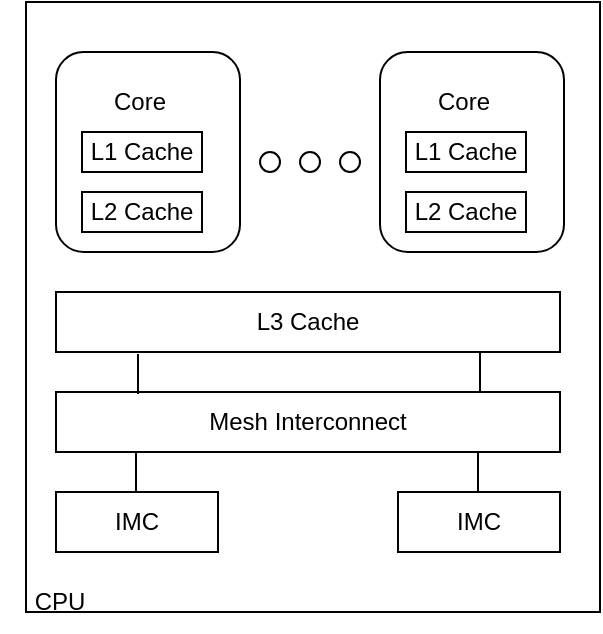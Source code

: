 <mxfile version="17.0.0" type="github" pages="10">
  <diagram id="AwM2rcd0iUvYSeFLtnIT" name="图1-1 NVDIMM模式">
    <mxGraphModel dx="1426" dy="794" grid="1" gridSize="10" guides="1" tooltips="1" connect="1" arrows="1" fold="1" page="1" pageScale="1" pageWidth="827" pageHeight="1169" math="0" shadow="0">
      <root>
        <mxCell id="0" />
        <mxCell id="1" parent="0" />
        <mxCell id="2TGhp7ib2YCHG6_aAQog-1" value="" style="rounded=0;whiteSpace=wrap;html=1;" parent="1" vertex="1">
          <mxGeometry x="313" y="95" width="287" height="305" as="geometry" />
        </mxCell>
        <mxCell id="2TGhp7ib2YCHG6_aAQog-2" value="" style="rounded=1;whiteSpace=wrap;html=1;" parent="1" vertex="1">
          <mxGeometry x="328" y="120" width="92" height="100" as="geometry" />
        </mxCell>
        <mxCell id="2TGhp7ib2YCHG6_aAQog-3" value="Core" style="text;html=1;strokeColor=none;fillColor=none;align=center;verticalAlign=middle;whiteSpace=wrap;rounded=0;" parent="1" vertex="1">
          <mxGeometry x="340" y="130" width="60" height="30" as="geometry" />
        </mxCell>
        <mxCell id="2TGhp7ib2YCHG6_aAQog-4" value="L1 Cache" style="rounded=0;whiteSpace=wrap;html=1;" parent="1" vertex="1">
          <mxGeometry x="341" y="160" width="60" height="20" as="geometry" />
        </mxCell>
        <mxCell id="2TGhp7ib2YCHG6_aAQog-5" value="L2 Cache" style="rounded=0;whiteSpace=wrap;html=1;" parent="1" vertex="1">
          <mxGeometry x="341" y="190" width="60" height="20" as="geometry" />
        </mxCell>
        <mxCell id="2TGhp7ib2YCHG6_aAQog-7" value="" style="rounded=1;whiteSpace=wrap;html=1;" parent="1" vertex="1">
          <mxGeometry x="490" y="120" width="92" height="100" as="geometry" />
        </mxCell>
        <mxCell id="2TGhp7ib2YCHG6_aAQog-8" value="Core" style="text;html=1;strokeColor=none;fillColor=none;align=center;verticalAlign=middle;whiteSpace=wrap;rounded=0;" parent="1" vertex="1">
          <mxGeometry x="502" y="130" width="60" height="30" as="geometry" />
        </mxCell>
        <mxCell id="2TGhp7ib2YCHG6_aAQog-9" value="L1 Cache" style="rounded=0;whiteSpace=wrap;html=1;" parent="1" vertex="1">
          <mxGeometry x="503" y="160" width="60" height="20" as="geometry" />
        </mxCell>
        <mxCell id="2TGhp7ib2YCHG6_aAQog-10" value="L2 Cache" style="rounded=0;whiteSpace=wrap;html=1;" parent="1" vertex="1">
          <mxGeometry x="503" y="190" width="60" height="20" as="geometry" />
        </mxCell>
        <mxCell id="2TGhp7ib2YCHG6_aAQog-11" value="" style="ellipse;whiteSpace=wrap;html=1;aspect=fixed;" parent="1" vertex="1">
          <mxGeometry x="430" y="170" width="10" height="10" as="geometry" />
        </mxCell>
        <mxCell id="2TGhp7ib2YCHG6_aAQog-23" value="" style="ellipse;whiteSpace=wrap;html=1;aspect=fixed;" parent="1" vertex="1">
          <mxGeometry x="450" y="170" width="10" height="10" as="geometry" />
        </mxCell>
        <mxCell id="2TGhp7ib2YCHG6_aAQog-24" value="" style="ellipse;whiteSpace=wrap;html=1;aspect=fixed;" parent="1" vertex="1">
          <mxGeometry x="470" y="170" width="10" height="10" as="geometry" />
        </mxCell>
        <mxCell id="2TGhp7ib2YCHG6_aAQog-25" value="L3 Cache" style="rounded=0;whiteSpace=wrap;html=1;" parent="1" vertex="1">
          <mxGeometry x="328" y="240" width="252" height="30" as="geometry" />
        </mxCell>
        <mxCell id="2TGhp7ib2YCHG6_aAQog-26" value="Mesh Interconnect" style="rounded=0;whiteSpace=wrap;html=1;" parent="1" vertex="1">
          <mxGeometry x="328" y="290" width="252" height="30" as="geometry" />
        </mxCell>
        <mxCell id="2TGhp7ib2YCHG6_aAQog-29" value="IMC" style="rounded=0;whiteSpace=wrap;html=1;" parent="1" vertex="1">
          <mxGeometry x="328" y="340" width="81" height="30" as="geometry" />
        </mxCell>
        <mxCell id="2TGhp7ib2YCHG6_aAQog-30" value="IMC" style="rounded=0;whiteSpace=wrap;html=1;" parent="1" vertex="1">
          <mxGeometry x="499" y="340" width="81" height="30" as="geometry" />
        </mxCell>
        <mxCell id="2TGhp7ib2YCHG6_aAQog-36" value="" style="endArrow=none;html=1;rounded=0;" parent="1" edge="1">
          <mxGeometry width="50" height="50" relative="1" as="geometry">
            <mxPoint x="368" y="340" as="sourcePoint" />
            <mxPoint x="368" y="320" as="targetPoint" />
          </mxGeometry>
        </mxCell>
        <mxCell id="2TGhp7ib2YCHG6_aAQog-39" value="" style="endArrow=none;html=1;rounded=0;" parent="1" edge="1">
          <mxGeometry width="50" height="50" relative="1" as="geometry">
            <mxPoint x="539" y="340" as="sourcePoint" />
            <mxPoint x="539" y="320" as="targetPoint" />
          </mxGeometry>
        </mxCell>
        <mxCell id="2TGhp7ib2YCHG6_aAQog-41" value="" style="endArrow=none;html=1;rounded=0;" parent="1" edge="1">
          <mxGeometry width="50" height="50" relative="1" as="geometry">
            <mxPoint x="369" y="291" as="sourcePoint" />
            <mxPoint x="369" y="271" as="targetPoint" />
          </mxGeometry>
        </mxCell>
        <mxCell id="2TGhp7ib2YCHG6_aAQog-42" value="" style="endArrow=none;html=1;rounded=0;" parent="1" edge="1">
          <mxGeometry width="50" height="50" relative="1" as="geometry">
            <mxPoint x="540" y="290" as="sourcePoint" />
            <mxPoint x="540" y="270" as="targetPoint" />
          </mxGeometry>
        </mxCell>
        <mxCell id="2TGhp7ib2YCHG6_aAQog-43" value="CPU" style="text;html=1;strokeColor=none;fillColor=none;align=center;verticalAlign=middle;whiteSpace=wrap;rounded=0;" parent="1" vertex="1">
          <mxGeometry x="300" y="380" width="60" height="30" as="geometry" />
        </mxCell>
      </root>
    </mxGraphModel>
  </diagram>
  <diagram id="Ijdl67l9RtiR0zazkQeM" name="持久化边界移动">
    <mxGraphModel dx="1426" dy="794" grid="1" gridSize="10" guides="1" tooltips="1" connect="1" arrows="1" fold="1" page="1" pageScale="1" pageWidth="827" pageHeight="1169" math="0" shadow="0">
      <root>
        <mxCell id="SxxZqXUbAvr3J-SV1dBs-0" />
        <mxCell id="SxxZqXUbAvr3J-SV1dBs-1" parent="SxxZqXUbAvr3J-SV1dBs-0" />
        <mxCell id="Nux1PDpyJkXMGIIeLjG2-10" style="edgeStyle=orthogonalEdgeStyle;shape=flexArrow;rounded=0;orthogonalLoop=1;jettySize=auto;html=1;exitX=1;exitY=0.5;exitDx=0;exitDy=0;fontSize=16;endArrow=block;strokeWidth=1;opacity=50;width=10;endWidth=8;endSize=6;" parent="SxxZqXUbAvr3J-SV1dBs-1" source="Nux1PDpyJkXMGIIeLjG2-3" target="Nux1PDpyJkXMGIIeLjG2-4" edge="1">
          <mxGeometry relative="1" as="geometry" />
        </mxCell>
        <mxCell id="Nux1PDpyJkXMGIIeLjG2-3" value="&lt;font style=&quot;font-size: 16px&quot; face=&quot;Times New Roman&quot;&gt;CPU&lt;/font&gt;" style="rounded=0;whiteSpace=wrap;html=1;strokeWidth=1;" parent="SxxZqXUbAvr3J-SV1dBs-1" vertex="1">
          <mxGeometry x="120" y="360" width="125" height="40" as="geometry" />
        </mxCell>
        <mxCell id="Nux1PDpyJkXMGIIeLjG2-4" value="&lt;font style=&quot;font-size: 16px&quot;&gt;NVM主存&lt;/font&gt;" style="rounded=0;whiteSpace=wrap;html=1;strokeWidth=1;fillColor=#f5f5f5;fontColor=#333333;strokeColor=#666666;fontFamily=Times New Roman;" parent="SxxZqXUbAvr3J-SV1dBs-1" vertex="1">
          <mxGeometry x="325" y="360" width="125" height="40" as="geometry" />
        </mxCell>
        <mxCell id="Nux1PDpyJkXMGIIeLjG2-5" value="&lt;font style=&quot;font-size: 16px&quot;&gt;外存&lt;/font&gt;" style="rounded=0;whiteSpace=wrap;html=1;strokeWidth=1;fillColor=#f5f5f5;fontColor=#333333;strokeColor=#666666;fontFamily=Times New Roman;" parent="SxxZqXUbAvr3J-SV1dBs-1" vertex="1">
          <mxGeometry x="530" y="360" width="125" height="40" as="geometry" />
        </mxCell>
        <mxCell id="Nux1PDpyJkXMGIIeLjG2-13" style="edgeStyle=orthogonalEdgeStyle;shape=flexArrow;rounded=0;orthogonalLoop=1;jettySize=auto;html=1;exitX=1;exitY=0.5;exitDx=0;exitDy=0;fontSize=16;endArrow=block;strokeWidth=1;opacity=50;width=10;endWidth=8;endSize=6;" parent="SxxZqXUbAvr3J-SV1dBs-1" edge="1">
          <mxGeometry relative="1" as="geometry">
            <mxPoint x="450" y="379.5" as="sourcePoint" />
            <mxPoint x="530" y="379.5" as="targetPoint" />
          </mxGeometry>
        </mxCell>
        <mxCell id="Nux1PDpyJkXMGIIeLjG2-14" style="edgeStyle=orthogonalEdgeStyle;shape=flexArrow;rounded=0;orthogonalLoop=1;jettySize=auto;html=1;exitX=1;exitY=0.5;exitDx=0;exitDy=0;fontSize=16;endArrow=block;strokeWidth=1;opacity=50;width=10;endWidth=8;endSize=6;" parent="SxxZqXUbAvr3J-SV1dBs-1" source="Nux1PDpyJkXMGIIeLjG2-15" target="Nux1PDpyJkXMGIIeLjG2-16" edge="1">
          <mxGeometry relative="1" as="geometry" />
        </mxCell>
        <mxCell id="Nux1PDpyJkXMGIIeLjG2-15" value="&lt;font style=&quot;font-size: 16px&quot; face=&quot;Times New Roman&quot;&gt;CPU&lt;/font&gt;" style="rounded=0;whiteSpace=wrap;html=1;strokeWidth=1;" parent="SxxZqXUbAvr3J-SV1dBs-1" vertex="1">
          <mxGeometry x="120" y="210" width="125" height="40" as="geometry" />
        </mxCell>
        <mxCell id="Nux1PDpyJkXMGIIeLjG2-16" value="&lt;font style=&quot;font-size: 16px&quot;&gt;DRAM主存&lt;/font&gt;" style="rounded=0;whiteSpace=wrap;html=1;strokeWidth=1;fontFamily=Times New Roman;" parent="SxxZqXUbAvr3J-SV1dBs-1" vertex="1">
          <mxGeometry x="325" y="210" width="125" height="40" as="geometry" />
        </mxCell>
        <mxCell id="Nux1PDpyJkXMGIIeLjG2-17" value="&lt;font style=&quot;font-size: 16px&quot;&gt;外存&lt;/font&gt;" style="rounded=0;whiteSpace=wrap;html=1;strokeWidth=1;fillColor=#f5f5f5;fontColor=#333333;strokeColor=#666666;fontFamily=Times New Roman;" parent="SxxZqXUbAvr3J-SV1dBs-1" vertex="1">
          <mxGeometry x="530" y="210" width="125" height="40" as="geometry" />
        </mxCell>
        <mxCell id="Nux1PDpyJkXMGIIeLjG2-18" style="edgeStyle=orthogonalEdgeStyle;shape=flexArrow;rounded=0;orthogonalLoop=1;jettySize=auto;html=1;exitX=1;exitY=0.5;exitDx=0;exitDy=0;fontSize=16;endArrow=block;strokeWidth=1;opacity=50;width=10;endWidth=8;endSize=6;" parent="SxxZqXUbAvr3J-SV1dBs-1" edge="1">
          <mxGeometry relative="1" as="geometry">
            <mxPoint x="450" y="229.5" as="sourcePoint" />
            <mxPoint x="530" y="229.5" as="targetPoint" />
          </mxGeometry>
        </mxCell>
        <mxCell id="Nux1PDpyJkXMGIIeLjG2-24" value="" style="endArrow=none;dashed=1;html=1;dashPattern=1 3;strokeWidth=5;rounded=0;fontSize=16;" parent="SxxZqXUbAvr3J-SV1dBs-1" edge="1">
          <mxGeometry width="50" height="50" relative="1" as="geometry">
            <mxPoint x="490" y="280" as="sourcePoint" />
            <mxPoint x="490" y="180" as="targetPoint" />
          </mxGeometry>
        </mxCell>
        <mxCell id="Nux1PDpyJkXMGIIeLjG2-25" value="" style="endArrow=none;dashed=1;html=1;dashPattern=1 3;strokeWidth=5;rounded=0;fontSize=16;" parent="SxxZqXUbAvr3J-SV1dBs-1" edge="1">
          <mxGeometry width="50" height="50" relative="1" as="geometry">
            <mxPoint x="280" y="420" as="sourcePoint" />
            <mxPoint x="280" y="320" as="targetPoint" />
          </mxGeometry>
        </mxCell>
        <mxCell id="Nux1PDpyJkXMGIIeLjG2-26" value="" style="curved=1;endArrow=classic;html=1;rounded=0;dashed=1;fontSize=16;strokeWidth=1;exitX=0.568;exitY=-0.125;exitDx=0;exitDy=0;exitPerimeter=0;entryX=0.424;entryY=-0.05;entryDx=0;entryDy=0;entryPerimeter=0;" parent="SxxZqXUbAvr3J-SV1dBs-1" source="Nux1PDpyJkXMGIIeLjG2-16" target="Nux1PDpyJkXMGIIeLjG2-17" edge="1">
          <mxGeometry width="50" height="50" relative="1" as="geometry">
            <mxPoint x="400" y="190" as="sourcePoint" />
            <mxPoint x="450" y="140" as="targetPoint" />
            <Array as="points">
              <mxPoint x="470" y="130" />
            </Array>
          </mxGeometry>
        </mxCell>
        <mxCell id="Nux1PDpyJkXMGIIeLjG2-27" value="fsync()" style="text;html=1;align=center;verticalAlign=middle;resizable=0;points=[];autosize=1;strokeColor=none;fillColor=none;fontSize=16;fontFamily=Times New Roman;" parent="SxxZqXUbAvr3J-SV1dBs-1" vertex="1">
          <mxGeometry x="460" y="140" width="60" height="20" as="geometry" />
        </mxCell>
        <mxCell id="Nux1PDpyJkXMGIIeLjG2-30" value="" style="curved=1;endArrow=classic;html=1;rounded=0;dashed=1;fontFamily=Times New Roman;fontSize=16;strokeWidth=1;exitX=0.5;exitY=1;exitDx=0;exitDy=0;entryX=0.5;entryY=1;entryDx=0;entryDy=0;" parent="SxxZqXUbAvr3J-SV1dBs-1" source="Nux1PDpyJkXMGIIeLjG2-3" target="Nux1PDpyJkXMGIIeLjG2-4" edge="1">
          <mxGeometry width="50" height="50" relative="1" as="geometry">
            <mxPoint x="200" y="500" as="sourcePoint" />
            <mxPoint x="250" y="450" as="targetPoint" />
            <Array as="points">
              <mxPoint x="280" y="480" />
            </Array>
          </mxGeometry>
        </mxCell>
        <mxCell id="Nux1PDpyJkXMGIIeLjG2-33" value="cache line刷新指令" style="text;html=1;align=center;verticalAlign=middle;resizable=0;points=[];autosize=1;strokeColor=none;fillColor=none;fontSize=16;fontFamily=Times New Roman;" parent="SxxZqXUbAvr3J-SV1dBs-1" vertex="1">
          <mxGeometry x="210" y="450" width="140" height="20" as="geometry" />
        </mxCell>
        <mxCell id="Nux1PDpyJkXMGIIeLjG2-34" value="持久化边界" style="text;html=1;align=center;verticalAlign=middle;resizable=0;points=[];autosize=1;strokeColor=none;fillColor=none;fontSize=16;fontFamily=Times New Roman;" parent="SxxZqXUbAvr3J-SV1dBs-1" vertex="1">
          <mxGeometry x="340" y="290" width="100" height="20" as="geometry" />
        </mxCell>
        <mxCell id="Nux1PDpyJkXMGIIeLjG2-35" value="" style="endArrow=none;startArrow=classic;html=1;rounded=0;dashed=1;fontFamily=Times New Roman;fontSize=16;strokeWidth=1;curved=1;endFill=0;" parent="SxxZqXUbAvr3J-SV1dBs-1" edge="1">
          <mxGeometry width="50" height="50" relative="1" as="geometry">
            <mxPoint x="290" y="350" as="sourcePoint" />
            <mxPoint x="380" y="320" as="targetPoint" />
          </mxGeometry>
        </mxCell>
        <mxCell id="Nux1PDpyJkXMGIIeLjG2-37" value="" style="endArrow=classic;html=1;rounded=0;dashed=1;fontFamily=Times New Roman;fontSize=16;strokeWidth=1;curved=1;exitX=0.78;exitY=-0.25;exitDx=0;exitDy=0;exitPerimeter=0;" parent="SxxZqXUbAvr3J-SV1dBs-1" source="Nux1PDpyJkXMGIIeLjG2-34" edge="1">
          <mxGeometry width="50" height="50" relative="1" as="geometry">
            <mxPoint x="420" y="310" as="sourcePoint" />
            <mxPoint x="480" y="260" as="targetPoint" />
          </mxGeometry>
        </mxCell>
      </root>
    </mxGraphModel>
  </diagram>
  <diagram id="rliNogsmXazIiJh4GPvb" name="缓存顺序问题">
    <mxGraphModel dx="1426" dy="794" grid="1" gridSize="10" guides="1" tooltips="1" connect="1" arrows="1" fold="1" page="1" pageScale="1" pageWidth="827" pageHeight="1169" math="0" shadow="0">
      <root>
        <mxCell id="1tPqPjB6ziKF1sVlmcnR-0" />
        <mxCell id="1tPqPjB6ziKF1sVlmcnR-1" parent="1tPqPjB6ziKF1sVlmcnR-0" />
        <mxCell id="1tPqPjB6ziKF1sVlmcnR-63" style="edgeStyle=none;rounded=0;orthogonalLoop=1;jettySize=auto;html=1;exitX=0.5;exitY=1;exitDx=0;exitDy=0;fontFamily=Times New Roman;fontSize=16;endArrow=classic;endFill=1;strokeWidth=1;" parent="1tPqPjB6ziKF1sVlmcnR-1" edge="1">
          <mxGeometry relative="1" as="geometry">
            <mxPoint x="625" y="400" as="sourcePoint" />
            <mxPoint x="625" y="400" as="targetPoint" />
          </mxGeometry>
        </mxCell>
        <mxCell id="1tPqPjB6ziKF1sVlmcnR-66" value="Node1" style="rounded=0;whiteSpace=wrap;html=1;fontFamily=Times New Roman;fontSize=16;strokeWidth=1;" parent="1tPqPjB6ziKF1sVlmcnR-1" vertex="1">
          <mxGeometry x="110" y="220" width="90" height="40" as="geometry" />
        </mxCell>
        <mxCell id="1tPqPjB6ziKF1sVlmcnR-71" style="edgeStyle=none;rounded=0;orthogonalLoop=1;jettySize=auto;html=1;exitX=0;exitY=0.5;exitDx=0;exitDy=0;entryX=1;entryY=0.5;entryDx=0;entryDy=0;fontFamily=Times New Roman;fontSize=16;endArrow=classic;endFill=1;strokeWidth=1;" parent="1tPqPjB6ziKF1sVlmcnR-1" source="1tPqPjB6ziKF1sVlmcnR-67" target="1tPqPjB6ziKF1sVlmcnR-66" edge="1">
          <mxGeometry relative="1" as="geometry" />
        </mxCell>
        <mxCell id="1tPqPjB6ziKF1sVlmcnR-67" value="Node0" style="rounded=0;whiteSpace=wrap;html=1;fontFamily=Times New Roman;fontSize=16;strokeWidth=1;" parent="1tPqPjB6ziKF1sVlmcnR-1" vertex="1">
          <mxGeometry x="250" y="220" width="90" height="40" as="geometry" />
        </mxCell>
        <mxCell id="1tPqPjB6ziKF1sVlmcnR-73" style="edgeStyle=none;rounded=0;orthogonalLoop=1;jettySize=auto;html=1;exitX=0.5;exitY=1;exitDx=0;exitDy=0;entryX=0.5;entryY=0;entryDx=0;entryDy=0;fontFamily=Times New Roman;fontSize=16;endArrow=classic;endFill=1;strokeWidth=1;" parent="1tPqPjB6ziKF1sVlmcnR-1" source="1tPqPjB6ziKF1sVlmcnR-72" target="1tPqPjB6ziKF1sVlmcnR-67" edge="1">
          <mxGeometry relative="1" as="geometry" />
        </mxCell>
        <mxCell id="1tPqPjB6ziKF1sVlmcnR-72" value="Head" style="rounded=0;whiteSpace=wrap;html=1;fontFamily=Times New Roman;fontSize=16;strokeWidth=1;" parent="1tPqPjB6ziKF1sVlmcnR-1" vertex="1">
          <mxGeometry x="250" y="150" width="90" height="40" as="geometry" />
        </mxCell>
        <mxCell id="1tPqPjB6ziKF1sVlmcnR-74" value="Node2" style="rounded=0;whiteSpace=wrap;html=1;fontFamily=Times New Roman;fontSize=16;strokeWidth=1;" parent="1tPqPjB6ziKF1sVlmcnR-1" vertex="1">
          <mxGeometry x="380" y="220" width="90" height="40" as="geometry" />
        </mxCell>
        <mxCell id="1tPqPjB6ziKF1sVlmcnR-75" value="Node1" style="rounded=0;whiteSpace=wrap;html=1;fontFamily=Times New Roman;fontSize=16;strokeWidth=1;" parent="1tPqPjB6ziKF1sVlmcnR-1" vertex="1">
          <mxGeometry x="560" y="220" width="90" height="40" as="geometry" />
        </mxCell>
        <mxCell id="1tPqPjB6ziKF1sVlmcnR-76" style="edgeStyle=none;rounded=0;orthogonalLoop=1;jettySize=auto;html=1;exitX=0;exitY=0.5;exitDx=0;exitDy=0;entryX=1;entryY=0.5;entryDx=0;entryDy=0;fontFamily=Times New Roman;fontSize=16;endArrow=classic;endFill=1;strokeWidth=1;" parent="1tPqPjB6ziKF1sVlmcnR-1" source="1tPqPjB6ziKF1sVlmcnR-77" target="1tPqPjB6ziKF1sVlmcnR-75" edge="1">
          <mxGeometry relative="1" as="geometry" />
        </mxCell>
        <mxCell id="1tPqPjB6ziKF1sVlmcnR-77" value="Node0" style="rounded=0;whiteSpace=wrap;html=1;fontFamily=Times New Roman;fontSize=16;strokeWidth=1;" parent="1tPqPjB6ziKF1sVlmcnR-1" vertex="1">
          <mxGeometry x="700" y="220" width="90" height="40" as="geometry" />
        </mxCell>
        <mxCell id="1tPqPjB6ziKF1sVlmcnR-78" style="edgeStyle=none;rounded=0;orthogonalLoop=1;jettySize=auto;html=1;exitX=0.5;exitY=1;exitDx=0;exitDy=0;entryX=0.5;entryY=0;entryDx=0;entryDy=0;fontFamily=Times New Roman;fontSize=16;endArrow=classic;endFill=1;strokeWidth=1;" parent="1tPqPjB6ziKF1sVlmcnR-1" source="1tPqPjB6ziKF1sVlmcnR-79" target="1tPqPjB6ziKF1sVlmcnR-77" edge="1">
          <mxGeometry relative="1" as="geometry" />
        </mxCell>
        <mxCell id="1tPqPjB6ziKF1sVlmcnR-79" value="Head" style="rounded=0;whiteSpace=wrap;html=1;fontFamily=Times New Roman;fontSize=16;strokeWidth=1;" parent="1tPqPjB6ziKF1sVlmcnR-1" vertex="1">
          <mxGeometry x="700" y="150" width="90" height="40" as="geometry" />
        </mxCell>
        <mxCell id="1tPqPjB6ziKF1sVlmcnR-81" style="edgeStyle=none;rounded=0;orthogonalLoop=1;jettySize=auto;html=1;exitX=0;exitY=0.5;exitDx=0;exitDy=0;entryX=1;entryY=0.5;entryDx=0;entryDy=0;fontFamily=Times New Roman;fontSize=16;endArrow=classic;endFill=1;strokeWidth=1;" parent="1tPqPjB6ziKF1sVlmcnR-1" source="1tPqPjB6ziKF1sVlmcnR-80" target="1tPqPjB6ziKF1sVlmcnR-77" edge="1">
          <mxGeometry relative="1" as="geometry" />
        </mxCell>
        <mxCell id="1tPqPjB6ziKF1sVlmcnR-80" value="Node2" style="rounded=0;whiteSpace=wrap;html=1;fontFamily=Times New Roman;fontSize=16;strokeWidth=1;" parent="1tPqPjB6ziKF1sVlmcnR-1" vertex="1">
          <mxGeometry x="830" y="220" width="90" height="40" as="geometry" />
        </mxCell>
        <mxCell id="1tPqPjB6ziKF1sVlmcnR-82" value="Node1" style="rounded=0;whiteSpace=wrap;html=1;fontFamily=Times New Roman;fontSize=16;strokeWidth=1;" parent="1tPqPjB6ziKF1sVlmcnR-1" vertex="1">
          <mxGeometry x="100" y="390" width="90" height="40" as="geometry" />
        </mxCell>
        <mxCell id="1tPqPjB6ziKF1sVlmcnR-83" style="edgeStyle=none;rounded=0;orthogonalLoop=1;jettySize=auto;html=1;exitX=0;exitY=0.5;exitDx=0;exitDy=0;entryX=1;entryY=0.5;entryDx=0;entryDy=0;fontFamily=Times New Roman;fontSize=16;endArrow=classic;endFill=1;strokeWidth=1;" parent="1tPqPjB6ziKF1sVlmcnR-1" source="1tPqPjB6ziKF1sVlmcnR-84" target="1tPqPjB6ziKF1sVlmcnR-82" edge="1">
          <mxGeometry relative="1" as="geometry" />
        </mxCell>
        <mxCell id="1tPqPjB6ziKF1sVlmcnR-84" value="Node0" style="rounded=0;whiteSpace=wrap;html=1;fontFamily=Times New Roman;fontSize=16;strokeWidth=1;" parent="1tPqPjB6ziKF1sVlmcnR-1" vertex="1">
          <mxGeometry x="240" y="390" width="90" height="40" as="geometry" />
        </mxCell>
        <mxCell id="1tPqPjB6ziKF1sVlmcnR-89" style="edgeStyle=none;rounded=0;orthogonalLoop=1;jettySize=auto;html=1;exitX=1;exitY=1;exitDx=0;exitDy=0;entryX=0.5;entryY=0;entryDx=0;entryDy=0;fontFamily=Times New Roman;fontSize=16;endArrow=classic;endFill=1;strokeWidth=1;" parent="1tPqPjB6ziKF1sVlmcnR-1" source="1tPqPjB6ziKF1sVlmcnR-86" target="1tPqPjB6ziKF1sVlmcnR-88" edge="1">
          <mxGeometry relative="1" as="geometry" />
        </mxCell>
        <mxCell id="1tPqPjB6ziKF1sVlmcnR-86" value="Head" style="rounded=0;whiteSpace=wrap;html=1;fontFamily=Times New Roman;fontSize=16;strokeWidth=1;" parent="1tPqPjB6ziKF1sVlmcnR-1" vertex="1">
          <mxGeometry x="240" y="320" width="90" height="40" as="geometry" />
        </mxCell>
        <mxCell id="1tPqPjB6ziKF1sVlmcnR-87" style="edgeStyle=none;rounded=0;orthogonalLoop=1;jettySize=auto;html=1;exitX=0;exitY=0.5;exitDx=0;exitDy=0;entryX=1;entryY=0.5;entryDx=0;entryDy=0;fontFamily=Times New Roman;fontSize=16;endArrow=classic;endFill=1;strokeWidth=1;" parent="1tPqPjB6ziKF1sVlmcnR-1" source="1tPqPjB6ziKF1sVlmcnR-88" target="1tPqPjB6ziKF1sVlmcnR-84" edge="1">
          <mxGeometry relative="1" as="geometry" />
        </mxCell>
        <mxCell id="1tPqPjB6ziKF1sVlmcnR-88" value="Node2" style="rounded=0;whiteSpace=wrap;html=1;fontFamily=Times New Roman;fontSize=16;strokeWidth=1;" parent="1tPqPjB6ziKF1sVlmcnR-1" vertex="1">
          <mxGeometry x="370" y="390" width="90" height="40" as="geometry" />
        </mxCell>
        <mxCell id="1tPqPjB6ziKF1sVlmcnR-90" value="Node1" style="rounded=0;whiteSpace=wrap;html=1;fontFamily=Times New Roman;fontSize=16;strokeWidth=1;" parent="1tPqPjB6ziKF1sVlmcnR-1" vertex="1">
          <mxGeometry x="565" y="390" width="90" height="40" as="geometry" />
        </mxCell>
        <mxCell id="1tPqPjB6ziKF1sVlmcnR-91" style="edgeStyle=none;rounded=0;orthogonalLoop=1;jettySize=auto;html=1;exitX=0;exitY=0.5;exitDx=0;exitDy=0;entryX=1;entryY=0.5;entryDx=0;entryDy=0;fontFamily=Times New Roman;fontSize=16;endArrow=classic;endFill=1;strokeWidth=1;" parent="1tPqPjB6ziKF1sVlmcnR-1" source="1tPqPjB6ziKF1sVlmcnR-92" target="1tPqPjB6ziKF1sVlmcnR-90" edge="1">
          <mxGeometry relative="1" as="geometry" />
        </mxCell>
        <mxCell id="1tPqPjB6ziKF1sVlmcnR-92" value="Node0" style="rounded=0;whiteSpace=wrap;html=1;fontFamily=Times New Roman;fontSize=16;strokeWidth=1;" parent="1tPqPjB6ziKF1sVlmcnR-1" vertex="1">
          <mxGeometry x="705" y="390" width="90" height="40" as="geometry" />
        </mxCell>
        <mxCell id="1tPqPjB6ziKF1sVlmcnR-93" style="edgeStyle=none;rounded=0;orthogonalLoop=1;jettySize=auto;html=1;exitX=1;exitY=1;exitDx=0;exitDy=0;entryX=0.5;entryY=0;entryDx=0;entryDy=0;fontFamily=Times New Roman;fontSize=16;endArrow=classic;endFill=1;strokeWidth=1;" parent="1tPqPjB6ziKF1sVlmcnR-1" source="1tPqPjB6ziKF1sVlmcnR-94" target="1tPqPjB6ziKF1sVlmcnR-96" edge="1">
          <mxGeometry relative="1" as="geometry" />
        </mxCell>
        <mxCell id="1tPqPjB6ziKF1sVlmcnR-94" value="Head" style="rounded=0;whiteSpace=wrap;html=1;fontFamily=Times New Roman;fontSize=16;strokeWidth=1;" parent="1tPqPjB6ziKF1sVlmcnR-1" vertex="1">
          <mxGeometry x="705" y="320" width="90" height="40" as="geometry" />
        </mxCell>
        <mxCell id="1tPqPjB6ziKF1sVlmcnR-96" value="Node2" style="rounded=0;whiteSpace=wrap;html=1;fontFamily=Times New Roman;fontSize=16;strokeWidth=1;" parent="1tPqPjB6ziKF1sVlmcnR-1" vertex="1">
          <mxGeometry x="835" y="390" width="90" height="40" as="geometry" />
        </mxCell>
        <mxCell id="1tPqPjB6ziKF1sVlmcnR-97" value="步骤a" style="text;html=1;align=center;verticalAlign=middle;resizable=0;points=[];autosize=1;strokeColor=none;fillColor=none;fontSize=16;fontFamily=Times New Roman;" parent="1tPqPjB6ziKF1sVlmcnR-1" vertex="1">
          <mxGeometry x="270" y="270" width="50" height="20" as="geometry" />
        </mxCell>
        <mxCell id="1tPqPjB6ziKF1sVlmcnR-98" value="步骤b" style="text;html=1;align=center;verticalAlign=middle;resizable=0;points=[];autosize=1;strokeColor=none;fillColor=none;fontSize=16;fontFamily=Times New Roman;" parent="1tPqPjB6ziKF1sVlmcnR-1" vertex="1">
          <mxGeometry x="715" y="270" width="60" height="20" as="geometry" />
        </mxCell>
        <mxCell id="1tPqPjB6ziKF1sVlmcnR-99" value="步骤c" style="text;html=1;align=center;verticalAlign=middle;resizable=0;points=[];autosize=1;strokeColor=none;fillColor=none;fontSize=16;fontFamily=Times New Roman;" parent="1tPqPjB6ziKF1sVlmcnR-1" vertex="1">
          <mxGeometry x="270" y="445" width="50" height="20" as="geometry" />
        </mxCell>
        <mxCell id="1tPqPjB6ziKF1sVlmcnR-100" value="乱序崩溃结果" style="text;html=1;align=center;verticalAlign=middle;resizable=0;points=[];autosize=1;strokeColor=none;fillColor=none;fontSize=16;fontFamily=Times New Roman;" parent="1tPqPjB6ziKF1sVlmcnR-1" vertex="1">
          <mxGeometry x="700" y="445" width="110" height="20" as="geometry" />
        </mxCell>
      </root>
    </mxGraphModel>
  </diagram>
  <diagram id="4RsF0SLyZyTZFmfFAZTA" name="整体架构">
    <mxGraphModel dx="1426" dy="794" grid="1" gridSize="10" guides="1" tooltips="1" connect="1" arrows="1" fold="1" page="1" pageScale="1" pageWidth="827" pageHeight="1169" math="0" shadow="0">
      <root>
        <mxCell id="AgWGpJ8_KRVizvYN5xJG-0" />
        <mxCell id="AgWGpJ8_KRVizvYN5xJG-1" parent="AgWGpJ8_KRVizvYN5xJG-0" />
        <mxCell id="AgWGpJ8_KRVizvYN5xJG-3" value="" style="rounded=0;whiteSpace=wrap;html=1;fontFamily=Times New Roman;fontSize=17;" parent="AgWGpJ8_KRVizvYN5xJG-1" vertex="1">
          <mxGeometry x="340" y="90" width="430" height="390" as="geometry" />
        </mxCell>
        <mxCell id="AgWGpJ8_KRVizvYN5xJG-4" value="" style="rounded=0;whiteSpace=wrap;html=1;fontFamily=Times New Roman;fontSize=17;" parent="AgWGpJ8_KRVizvYN5xJG-1" vertex="1">
          <mxGeometry x="20" y="90" width="200" height="380" as="geometry" />
        </mxCell>
        <mxCell id="AgWGpJ8_KRVizvYN5xJG-5" value="" style="rounded=0;whiteSpace=wrap;html=1;" parent="AgWGpJ8_KRVizvYN5xJG-1" vertex="1">
          <mxGeometry x="410" y="130" width="70" height="40" as="geometry" />
        </mxCell>
        <mxCell id="AgWGpJ8_KRVizvYN5xJG-6" value="" style="rounded=0;whiteSpace=wrap;html=1;" parent="AgWGpJ8_KRVizvYN5xJG-1" vertex="1">
          <mxGeometry x="480" y="130" width="70" height="40" as="geometry" />
        </mxCell>
        <mxCell id="AgWGpJ8_KRVizvYN5xJG-7" value="" style="rounded=0;whiteSpace=wrap;html=1;" parent="AgWGpJ8_KRVizvYN5xJG-1" vertex="1">
          <mxGeometry x="550" y="130" width="70" height="40" as="geometry" />
        </mxCell>
        <mxCell id="AgWGpJ8_KRVizvYN5xJG-8" value="" style="rounded=0;whiteSpace=wrap;html=1;" parent="AgWGpJ8_KRVizvYN5xJG-1" vertex="1">
          <mxGeometry x="620" y="130" width="70" height="40" as="geometry" />
        </mxCell>
        <mxCell id="AgWGpJ8_KRVizvYN5xJG-9" value="" style="rounded=0;whiteSpace=wrap;html=1;" parent="AgWGpJ8_KRVizvYN5xJG-1" vertex="1">
          <mxGeometry x="410" y="170" width="70" height="40" as="geometry" />
        </mxCell>
        <mxCell id="AgWGpJ8_KRVizvYN5xJG-10" value="" style="rounded=0;whiteSpace=wrap;html=1;" parent="AgWGpJ8_KRVizvYN5xJG-1" vertex="1">
          <mxGeometry x="480" y="170" width="70" height="40" as="geometry" />
        </mxCell>
        <mxCell id="AgWGpJ8_KRVizvYN5xJG-11" value="" style="rounded=0;whiteSpace=wrap;html=1;" parent="AgWGpJ8_KRVizvYN5xJG-1" vertex="1">
          <mxGeometry x="550" y="170" width="70" height="40" as="geometry" />
        </mxCell>
        <mxCell id="AgWGpJ8_KRVizvYN5xJG-12" value="" style="rounded=0;whiteSpace=wrap;html=1;" parent="AgWGpJ8_KRVizvYN5xJG-1" vertex="1">
          <mxGeometry x="620" y="170" width="70" height="40" as="geometry" />
        </mxCell>
        <mxCell id="AgWGpJ8_KRVizvYN5xJG-13" value="" style="rounded=0;whiteSpace=wrap;html=1;" parent="AgWGpJ8_KRVizvYN5xJG-1" vertex="1">
          <mxGeometry x="410" y="210" width="70" height="40" as="geometry" />
        </mxCell>
        <mxCell id="AgWGpJ8_KRVizvYN5xJG-14" value="" style="rounded=0;whiteSpace=wrap;html=1;" parent="AgWGpJ8_KRVizvYN5xJG-1" vertex="1">
          <mxGeometry x="480" y="210" width="70" height="40" as="geometry" />
        </mxCell>
        <mxCell id="AgWGpJ8_KRVizvYN5xJG-15" value="" style="rounded=0;whiteSpace=wrap;html=1;" parent="AgWGpJ8_KRVizvYN5xJG-1" vertex="1">
          <mxGeometry x="550" y="210" width="70" height="40" as="geometry" />
        </mxCell>
        <mxCell id="AgWGpJ8_KRVizvYN5xJG-16" value="" style="rounded=0;whiteSpace=wrap;html=1;" parent="AgWGpJ8_KRVizvYN5xJG-1" vertex="1">
          <mxGeometry x="620" y="210" width="70" height="40" as="geometry" />
        </mxCell>
        <mxCell id="AgWGpJ8_KRVizvYN5xJG-17" value="" style="rounded=0;whiteSpace=wrap;html=1;" parent="AgWGpJ8_KRVizvYN5xJG-1" vertex="1">
          <mxGeometry x="410" y="250" width="70" height="40" as="geometry" />
        </mxCell>
        <mxCell id="AgWGpJ8_KRVizvYN5xJG-18" value="" style="rounded=0;whiteSpace=wrap;html=1;" parent="AgWGpJ8_KRVizvYN5xJG-1" vertex="1">
          <mxGeometry x="480" y="250" width="70" height="40" as="geometry" />
        </mxCell>
        <mxCell id="AgWGpJ8_KRVizvYN5xJG-19" value="" style="rounded=0;whiteSpace=wrap;html=1;" parent="AgWGpJ8_KRVizvYN5xJG-1" vertex="1">
          <mxGeometry x="550" y="250" width="70" height="40" as="geometry" />
        </mxCell>
        <mxCell id="AgWGpJ8_KRVizvYN5xJG-20" value="" style="rounded=0;whiteSpace=wrap;html=1;" parent="AgWGpJ8_KRVizvYN5xJG-1" vertex="1">
          <mxGeometry x="620" y="250" width="70" height="40" as="geometry" />
        </mxCell>
        <mxCell id="AgWGpJ8_KRVizvYN5xJG-21" value="" style="rounded=0;whiteSpace=wrap;html=1;" parent="AgWGpJ8_KRVizvYN5xJG-1" vertex="1">
          <mxGeometry x="410" y="290" width="70" height="40" as="geometry" />
        </mxCell>
        <mxCell id="AgWGpJ8_KRVizvYN5xJG-22" value="" style="rounded=0;whiteSpace=wrap;html=1;" parent="AgWGpJ8_KRVizvYN5xJG-1" vertex="1">
          <mxGeometry x="480" y="290" width="70" height="40" as="geometry" />
        </mxCell>
        <mxCell id="AgWGpJ8_KRVizvYN5xJG-23" value="" style="rounded=0;whiteSpace=wrap;html=1;" parent="AgWGpJ8_KRVizvYN5xJG-1" vertex="1">
          <mxGeometry x="550" y="290" width="70" height="40" as="geometry" />
        </mxCell>
        <mxCell id="AgWGpJ8_KRVizvYN5xJG-24" value="" style="rounded=0;whiteSpace=wrap;html=1;" parent="AgWGpJ8_KRVizvYN5xJG-1" vertex="1">
          <mxGeometry x="620" y="290" width="70" height="40" as="geometry" />
        </mxCell>
        <mxCell id="AgWGpJ8_KRVizvYN5xJG-25" style="edgeStyle=orthogonalEdgeStyle;rounded=0;comic=0;sketch=0;jumpStyle=none;orthogonalLoop=1;jettySize=auto;html=1;exitX=0;exitY=0.75;exitDx=0;exitDy=0;entryX=0;entryY=0.75;entryDx=0;entryDy=0;dashed=1;fontFamily=Times New Roman;fontSize=17;strokeWidth=1;curved=1;" parent="AgWGpJ8_KRVizvYN5xJG-1" source="AgWGpJ8_KRVizvYN5xJG-26" target="AgWGpJ8_KRVizvYN5xJG-34" edge="1">
          <mxGeometry relative="1" as="geometry">
            <Array as="points">
              <mxPoint x="380" y="360" />
              <mxPoint x="380" y="440" />
            </Array>
          </mxGeometry>
        </mxCell>
        <mxCell id="AgWGpJ8_KRVizvYN5xJG-26" value="" style="rounded=0;whiteSpace=wrap;html=1;" parent="AgWGpJ8_KRVizvYN5xJG-1" vertex="1">
          <mxGeometry x="410" y="330" width="70" height="40" as="geometry" />
        </mxCell>
        <mxCell id="AgWGpJ8_KRVizvYN5xJG-27" value="" style="rounded=0;whiteSpace=wrap;html=1;" parent="AgWGpJ8_KRVizvYN5xJG-1" vertex="1">
          <mxGeometry x="480" y="330" width="70" height="40" as="geometry" />
        </mxCell>
        <mxCell id="AgWGpJ8_KRVizvYN5xJG-28" value="" style="rounded=0;whiteSpace=wrap;html=1;" parent="AgWGpJ8_KRVizvYN5xJG-1" vertex="1">
          <mxGeometry x="550" y="330" width="70" height="40" as="geometry" />
        </mxCell>
        <mxCell id="AgWGpJ8_KRVizvYN5xJG-29" value="" style="rounded=0;whiteSpace=wrap;html=1;" parent="AgWGpJ8_KRVizvYN5xJG-1" vertex="1">
          <mxGeometry x="620" y="330" width="70" height="40" as="geometry" />
        </mxCell>
        <mxCell id="AgWGpJ8_KRVizvYN5xJG-30" value="" style="rounded=0;whiteSpace=wrap;html=1;" parent="AgWGpJ8_KRVizvYN5xJG-1" vertex="1">
          <mxGeometry x="410" y="370" width="70" height="40" as="geometry" />
        </mxCell>
        <mxCell id="AgWGpJ8_KRVizvYN5xJG-31" value="" style="rounded=0;whiteSpace=wrap;html=1;" parent="AgWGpJ8_KRVizvYN5xJG-1" vertex="1">
          <mxGeometry x="480" y="370" width="70" height="40" as="geometry" />
        </mxCell>
        <mxCell id="AgWGpJ8_KRVizvYN5xJG-32" value="" style="rounded=0;whiteSpace=wrap;html=1;" parent="AgWGpJ8_KRVizvYN5xJG-1" vertex="1">
          <mxGeometry x="550" y="370" width="70" height="40" as="geometry" />
        </mxCell>
        <mxCell id="AgWGpJ8_KRVizvYN5xJG-33" value="" style="rounded=0;whiteSpace=wrap;html=1;" parent="AgWGpJ8_KRVizvYN5xJG-1" vertex="1">
          <mxGeometry x="620" y="370" width="70" height="40" as="geometry" />
        </mxCell>
        <mxCell id="AgWGpJ8_KRVizvYN5xJG-34" value="" style="rounded=0;whiteSpace=wrap;html=1;" parent="AgWGpJ8_KRVizvYN5xJG-1" vertex="1">
          <mxGeometry x="410" y="410" width="70" height="40" as="geometry" />
        </mxCell>
        <mxCell id="AgWGpJ8_KRVizvYN5xJG-35" value="" style="rounded=0;whiteSpace=wrap;html=1;" parent="AgWGpJ8_KRVizvYN5xJG-1" vertex="1">
          <mxGeometry x="480" y="410" width="70" height="40" as="geometry" />
        </mxCell>
        <mxCell id="AgWGpJ8_KRVizvYN5xJG-36" value="" style="rounded=0;whiteSpace=wrap;html=1;" parent="AgWGpJ8_KRVizvYN5xJG-1" vertex="1">
          <mxGeometry x="550" y="410" width="70" height="40" as="geometry" />
        </mxCell>
        <mxCell id="AgWGpJ8_KRVizvYN5xJG-37" value="" style="rounded=0;whiteSpace=wrap;html=1;" parent="AgWGpJ8_KRVizvYN5xJG-1" vertex="1">
          <mxGeometry x="620" y="410" width="70" height="40" as="geometry" />
        </mxCell>
        <mxCell id="AgWGpJ8_KRVizvYN5xJG-38" value="&lt;font face=&quot;Times New Roman&quot; style=&quot;font-size: 17px&quot;&gt;Key x&lt;/font&gt;" style="text;html=1;align=center;verticalAlign=middle;resizable=0;points=[];autosize=1;strokeColor=none;fillColor=none;" parent="AgWGpJ8_KRVizvYN5xJG-1" vertex="1">
          <mxGeometry x="260" y="280" width="60" height="20" as="geometry" />
        </mxCell>
        <mxCell id="AgWGpJ8_KRVizvYN5xJG-39" value="" style="rounded=0;whiteSpace=wrap;html=1;" parent="AgWGpJ8_KRVizvYN5xJG-1" vertex="1">
          <mxGeometry x="110" y="130" width="70" height="40" as="geometry" />
        </mxCell>
        <mxCell id="AgWGpJ8_KRVizvYN5xJG-40" value="" style="rounded=0;whiteSpace=wrap;html=1;" parent="AgWGpJ8_KRVizvYN5xJG-1" vertex="1">
          <mxGeometry x="110" y="170" width="70" height="40" as="geometry" />
        </mxCell>
        <mxCell id="AgWGpJ8_KRVizvYN5xJG-41" value="" style="rounded=0;whiteSpace=wrap;html=1;" parent="AgWGpJ8_KRVizvYN5xJG-1" vertex="1">
          <mxGeometry x="110" y="210" width="70" height="40" as="geometry" />
        </mxCell>
        <mxCell id="AgWGpJ8_KRVizvYN5xJG-42" value="" style="rounded=0;whiteSpace=wrap;html=1;" parent="AgWGpJ8_KRVizvYN5xJG-1" vertex="1">
          <mxGeometry x="110" y="250" width="70" height="40" as="geometry" />
        </mxCell>
        <mxCell id="AgWGpJ8_KRVizvYN5xJG-43" value="" style="rounded=0;whiteSpace=wrap;html=1;" parent="AgWGpJ8_KRVizvYN5xJG-1" vertex="1">
          <mxGeometry x="110" y="290" width="70" height="40" as="geometry" />
        </mxCell>
        <mxCell id="AgWGpJ8_KRVizvYN5xJG-44" value="" style="rounded=0;whiteSpace=wrap;html=1;" parent="AgWGpJ8_KRVizvYN5xJG-1" vertex="1">
          <mxGeometry x="110" y="330" width="70" height="40" as="geometry" />
        </mxCell>
        <mxCell id="AgWGpJ8_KRVizvYN5xJG-45" value="" style="rounded=0;whiteSpace=wrap;html=1;" parent="AgWGpJ8_KRVizvYN5xJG-1" vertex="1">
          <mxGeometry x="110" y="370" width="70" height="40" as="geometry" />
        </mxCell>
        <mxCell id="AgWGpJ8_KRVizvYN5xJG-46" value="" style="rounded=0;whiteSpace=wrap;html=1;" parent="AgWGpJ8_KRVizvYN5xJG-1" vertex="1">
          <mxGeometry x="110" y="410" width="70" height="40" as="geometry" />
        </mxCell>
        <mxCell id="AgWGpJ8_KRVizvYN5xJG-47" value="NVM" style="text;html=1;strokeColor=none;fillColor=none;align=center;verticalAlign=middle;whiteSpace=wrap;rounded=0;fontFamily=Times New Roman;fontSize=17;" parent="AgWGpJ8_KRVizvYN5xJG-1" vertex="1">
          <mxGeometry x="520" y="90" width="60" height="30" as="geometry" />
        </mxCell>
        <mxCell id="AgWGpJ8_KRVizvYN5xJG-48" value="DRAM" style="text;html=1;strokeColor=none;fillColor=none;align=center;verticalAlign=middle;whiteSpace=wrap;rounded=0;fontFamily=Times New Roman;fontSize=17;" parent="AgWGpJ8_KRVizvYN5xJG-1" vertex="1">
          <mxGeometry x="115" y="90" width="60" height="30" as="geometry" />
        </mxCell>
        <mxCell id="AgWGpJ8_KRVizvYN5xJG-49" value="" style="endArrow=classic;html=1;rounded=0;fontFamily=Times New Roman;fontSize=17;entryX=0;entryY=0.5;entryDx=0;entryDy=0;exitX=0.85;exitY=-0.225;exitDx=0;exitDy=0;exitPerimeter=0;" parent="AgWGpJ8_KRVizvYN5xJG-1" source="AgWGpJ8_KRVizvYN5xJG-38" target="AgWGpJ8_KRVizvYN5xJG-9" edge="1">
          <mxGeometry width="50" height="50" relative="1" as="geometry">
            <mxPoint x="310" y="290" as="sourcePoint" />
            <mxPoint x="360" y="240" as="targetPoint" />
          </mxGeometry>
        </mxCell>
        <mxCell id="AgWGpJ8_KRVizvYN5xJG-50" value="Bucket 0" style="text;html=1;strokeColor=none;fillColor=none;align=center;verticalAlign=middle;whiteSpace=wrap;rounded=0;dashed=1;fontFamily=Times New Roman;fontSize=17;" parent="AgWGpJ8_KRVizvYN5xJG-1" vertex="1">
          <mxGeometry x="700" y="135" width="70" height="30" as="geometry" />
        </mxCell>
        <mxCell id="AgWGpJ8_KRVizvYN5xJG-51" value="Bucket 3" style="text;html=1;strokeColor=none;fillColor=none;align=center;verticalAlign=middle;whiteSpace=wrap;rounded=0;dashed=1;fontFamily=Times New Roman;fontSize=17;" parent="AgWGpJ8_KRVizvYN5xJG-1" vertex="1">
          <mxGeometry x="700" y="255" width="70" height="30" as="geometry" />
        </mxCell>
        <mxCell id="AgWGpJ8_KRVizvYN5xJG-52" value="Bucket 7" style="text;html=1;strokeColor=none;fillColor=none;align=center;verticalAlign=middle;whiteSpace=wrap;rounded=0;dashed=1;fontFamily=Times New Roman;fontSize=17;" parent="AgWGpJ8_KRVizvYN5xJG-1" vertex="1">
          <mxGeometry x="700" y="415" width="70" height="30" as="geometry" />
        </mxCell>
        <mxCell id="AgWGpJ8_KRVizvYN5xJG-53" value="" style="endArrow=none;dashed=1;html=1;rounded=0;fontFamily=Times New Roman;fontSize=17;strokeWidth=2;" parent="AgWGpJ8_KRVizvYN5xJG-1" edge="1">
          <mxGeometry width="50" height="50" relative="1" as="geometry">
            <mxPoint x="730" y="240" as="sourcePoint" />
            <mxPoint x="730" y="180" as="targetPoint" />
          </mxGeometry>
        </mxCell>
        <mxCell id="AgWGpJ8_KRVizvYN5xJG-54" value="" style="endArrow=none;dashed=1;html=1;rounded=0;fontFamily=Times New Roman;fontSize=17;strokeWidth=2;" parent="AgWGpJ8_KRVizvYN5xJG-1" edge="1">
          <mxGeometry width="50" height="50" relative="1" as="geometry">
            <mxPoint x="730" y="370" as="sourcePoint" />
            <mxPoint x="730" y="310" as="targetPoint" />
          </mxGeometry>
        </mxCell>
        <mxCell id="AgWGpJ8_KRVizvYN5xJG-55" value="" style="endArrow=classic;html=1;rounded=0;fontFamily=Times New Roman;fontSize=17;strokeWidth=1;entryX=0;entryY=0.5;entryDx=0;entryDy=0;" parent="AgWGpJ8_KRVizvYN5xJG-1" target="AgWGpJ8_KRVizvYN5xJG-26" edge="1">
          <mxGeometry width="50" height="50" relative="1" as="geometry">
            <mxPoint x="310" y="310" as="sourcePoint" />
            <mxPoint x="410" y="370" as="targetPoint" />
          </mxGeometry>
        </mxCell>
        <mxCell id="AgWGpJ8_KRVizvYN5xJG-56" value="" style="endArrow=classic;html=1;fontFamily=Times New Roman;fontSize=17;strokeWidth=1;entryX=1;entryY=0.5;entryDx=0;entryDy=0;jumpStyle=none;rounded=0;sketch=0;noJump=0;flowAnimation=0;ignoreEdge=0;orthogonalLoop=0;orthogonal=0;enumerate=0;comic=0;exitX=0.217;exitY=-0.175;exitDx=0;exitDy=0;exitPerimeter=0;dashed=1;" parent="AgWGpJ8_KRVizvYN5xJG-1" source="AgWGpJ8_KRVizvYN5xJG-38" target="AgWGpJ8_KRVizvYN5xJG-40" edge="1">
          <mxGeometry width="50" height="50" relative="1" as="geometry">
            <mxPoint x="270" y="270" as="sourcePoint" />
            <mxPoint x="210" y="210" as="targetPoint" />
          </mxGeometry>
        </mxCell>
        <mxCell id="AgWGpJ8_KRVizvYN5xJG-57" value="" style="endArrow=classic;html=1;rounded=0;dashed=1;comic=0;sketch=0;fontFamily=Times New Roman;fontSize=17;strokeWidth=1;jumpStyle=none;entryX=1;entryY=0.5;entryDx=0;entryDy=0;" parent="AgWGpJ8_KRVizvYN5xJG-1" target="AgWGpJ8_KRVizvYN5xJG-44" edge="1">
          <mxGeometry width="50" height="50" relative="1" as="geometry">
            <mxPoint x="270" y="310" as="sourcePoint" />
            <mxPoint x="190" y="385" as="targetPoint" />
          </mxGeometry>
        </mxCell>
        <mxCell id="AgWGpJ8_KRVizvYN5xJG-58" value="VersionLock" style="text;html=1;strokeColor=none;fillColor=none;align=center;verticalAlign=middle;whiteSpace=wrap;rounded=0;dashed=1;fontFamily=Times New Roman;fontSize=17;" parent="AgWGpJ8_KRVizvYN5xJG-1" vertex="1">
          <mxGeometry x="30" y="135" width="70" height="30" as="geometry" />
        </mxCell>
        <mxCell id="AgWGpJ8_KRVizvYN5xJG-59" value="&lt;font style=&quot;font-size: 13px&quot;&gt;一次移动&lt;/font&gt;" style="text;html=1;strokeColor=none;fillColor=none;align=center;verticalAlign=middle;whiteSpace=wrap;rounded=0;fontFamily=Times New Roman;fontSize=17;" parent="AgWGpJ8_KRVizvYN5xJG-1" vertex="1">
          <mxGeometry x="340" y="385" width="40" height="30" as="geometry" />
        </mxCell>
        <mxCell id="AgWGpJ8_KRVizvYN5xJG-60" style="edgeStyle=orthogonalEdgeStyle;curved=1;rounded=0;comic=0;sketch=0;jumpStyle=none;orthogonalLoop=1;jettySize=auto;html=1;exitX=0.5;exitY=1;exitDx=0;exitDy=0;dashed=1;fontFamily=Times New Roman;fontSize=17;strokeWidth=1;" parent="AgWGpJ8_KRVizvYN5xJG-1" source="AgWGpJ8_KRVizvYN5xJG-59" target="AgWGpJ8_KRVizvYN5xJG-59" edge="1">
          <mxGeometry relative="1" as="geometry" />
        </mxCell>
        <mxCell id="AgWGpJ8_KRVizvYN5xJG-61" value="&lt;font style=&quot;font-size: 14px&quot;&gt;h&lt;sub&gt;1&lt;/sub&gt;&lt;/font&gt;" style="text;html=1;strokeColor=none;fillColor=none;align=center;verticalAlign=middle;whiteSpace=wrap;rounded=0;fontFamily=Times New Roman;fontSize=13;" parent="AgWGpJ8_KRVizvYN5xJG-1" vertex="1">
          <mxGeometry x="210" y="215" width="60" height="30" as="geometry" />
        </mxCell>
        <mxCell id="AgWGpJ8_KRVizvYN5xJG-62" value="&lt;font style=&quot;font-size: 14px&quot;&gt;h&lt;/font&gt;&lt;font style=&quot;font-size: 11.667px&quot;&gt;2&lt;/font&gt;" style="text;html=1;strokeColor=none;fillColor=none;align=center;verticalAlign=middle;whiteSpace=wrap;rounded=0;fontFamily=Times New Roman;fontSize=13;" parent="AgWGpJ8_KRVizvYN5xJG-1" vertex="1">
          <mxGeometry x="210" y="320" width="60" height="30" as="geometry" />
        </mxCell>
        <mxCell id="AgWGpJ8_KRVizvYN5xJG-63" value="&lt;font style=&quot;font-size: 14px&quot;&gt;h&lt;sub&gt;1&lt;/sub&gt;&lt;/font&gt;" style="text;html=1;strokeColor=none;fillColor=none;align=center;verticalAlign=middle;whiteSpace=wrap;rounded=0;fontFamily=Times New Roman;fontSize=13;" parent="AgWGpJ8_KRVizvYN5xJG-1" vertex="1">
          <mxGeometry x="350" y="220" width="60" height="30" as="geometry" />
        </mxCell>
        <mxCell id="AgWGpJ8_KRVizvYN5xJG-64" value="&lt;font style=&quot;font-size: 14px&quot;&gt;h&lt;/font&gt;&lt;font style=&quot;font-size: 11.667px&quot;&gt;2&lt;/font&gt;" style="text;html=1;strokeColor=none;fillColor=none;align=center;verticalAlign=middle;whiteSpace=wrap;rounded=0;fontFamily=Times New Roman;fontSize=13;" parent="AgWGpJ8_KRVizvYN5xJG-1" vertex="1">
          <mxGeometry x="340" y="330" width="60" height="30" as="geometry" />
        </mxCell>
      </root>
    </mxGraphModel>
  </diagram>
  <diagram id="Tsb6MK4bE5kUP8z55EhH" name="键值移动">
    <mxGraphModel dx="1426" dy="737" grid="1" gridSize="10" guides="1" tooltips="1" connect="1" arrows="1" fold="1" page="1" pageScale="1" pageWidth="827" pageHeight="1169" math="0" shadow="0">
      <root>
        <mxCell id="7wxVpbIUlGCdrsymB__c-0" />
        <mxCell id="7wxVpbIUlGCdrsymB__c-1" parent="7wxVpbIUlGCdrsymB__c-0" />
        <mxCell id="7wxVpbIUlGCdrsymB__c-2" value="" style="rounded=0;whiteSpace=wrap;html=1;" parent="7wxVpbIUlGCdrsymB__c-1" vertex="1">
          <mxGeometry x="140" y="230" width="40" height="60" as="geometry" />
        </mxCell>
        <mxCell id="7wxVpbIUlGCdrsymB__c-4" value="" style="rounded=0;whiteSpace=wrap;html=1;" parent="7wxVpbIUlGCdrsymB__c-1" vertex="1">
          <mxGeometry x="180" y="230" width="20" height="60" as="geometry" />
        </mxCell>
        <mxCell id="7wxVpbIUlGCdrsymB__c-5" value="1" style="rounded=0;whiteSpace=wrap;html=1;" parent="7wxVpbIUlGCdrsymB__c-1" vertex="1">
          <mxGeometry x="200" y="230" width="20" height="60" as="geometry" />
        </mxCell>
        <mxCell id="7wxVpbIUlGCdrsymB__c-18" value="&lt;font face=&quot;Times New Roman&quot; style=&quot;font-size: 14px&quot;&gt;Line 0&lt;/font&gt;" style="text;html=1;strokeColor=none;fillColor=none;align=center;verticalAlign=middle;whiteSpace=wrap;rounded=0;" parent="7wxVpbIUlGCdrsymB__c-1" vertex="1">
          <mxGeometry x="150" y="200" width="60" height="30" as="geometry" />
        </mxCell>
        <mxCell id="7wxVpbIUlGCdrsymB__c-20" value="" style="rounded=0;whiteSpace=wrap;html=1;" parent="7wxVpbIUlGCdrsymB__c-1" vertex="1">
          <mxGeometry x="220" y="230" width="20" height="60" as="geometry" />
        </mxCell>
        <mxCell id="7wxVpbIUlGCdrsymB__c-21" value="" style="rounded=0;whiteSpace=wrap;html=1;" parent="7wxVpbIUlGCdrsymB__c-1" vertex="1">
          <mxGeometry x="240" y="230" width="20" height="60" as="geometry" />
        </mxCell>
        <mxCell id="7wxVpbIUlGCdrsymB__c-22" value="" style="rounded=0;whiteSpace=wrap;html=1;" parent="7wxVpbIUlGCdrsymB__c-1" vertex="1">
          <mxGeometry x="260" y="230" width="20" height="60" as="geometry" />
        </mxCell>
        <mxCell id="7wxVpbIUlGCdrsymB__c-23" value="" style="rounded=0;whiteSpace=wrap;html=1;" parent="7wxVpbIUlGCdrsymB__c-1" vertex="1">
          <mxGeometry x="280" y="230" width="20" height="60" as="geometry" />
        </mxCell>
        <mxCell id="7wxVpbIUlGCdrsymB__c-24" value="&lt;font face=&quot;Times New Roman&quot; style=&quot;font-size: 14px&quot;&gt;Line 1&lt;/font&gt;" style="text;html=1;strokeColor=none;fillColor=none;align=center;verticalAlign=middle;whiteSpace=wrap;rounded=0;" parent="7wxVpbIUlGCdrsymB__c-1" vertex="1">
          <mxGeometry x="230" y="200" width="60" height="30" as="geometry" />
        </mxCell>
        <mxCell id="7wxVpbIUlGCdrsymB__c-25" value="4" style="rounded=0;whiteSpace=wrap;html=1;" parent="7wxVpbIUlGCdrsymB__c-1" vertex="1">
          <mxGeometry x="300" y="230" width="20" height="60" as="geometry" />
        </mxCell>
        <mxCell id="7wxVpbIUlGCdrsymB__c-26" value="" style="rounded=0;whiteSpace=wrap;html=1;" parent="7wxVpbIUlGCdrsymB__c-1" vertex="1">
          <mxGeometry x="320" y="230" width="20" height="60" as="geometry" />
        </mxCell>
        <mxCell id="7wxVpbIUlGCdrsymB__c-27" value="" style="rounded=0;whiteSpace=wrap;html=1;" parent="7wxVpbIUlGCdrsymB__c-1" vertex="1">
          <mxGeometry x="340" y="230" width="20" height="60" as="geometry" />
        </mxCell>
        <mxCell id="7wxVpbIUlGCdrsymB__c-28" value="" style="rounded=0;whiteSpace=wrap;html=1;" parent="7wxVpbIUlGCdrsymB__c-1" vertex="1">
          <mxGeometry x="360" y="230" width="20" height="60" as="geometry" />
        </mxCell>
        <mxCell id="7wxVpbIUlGCdrsymB__c-29" value="&lt;font face=&quot;Times New Roman&quot; style=&quot;font-size: 14px&quot;&gt;Line 2&lt;/font&gt;" style="text;html=1;strokeColor=none;fillColor=none;align=center;verticalAlign=middle;whiteSpace=wrap;rounded=0;" parent="7wxVpbIUlGCdrsymB__c-1" vertex="1">
          <mxGeometry x="310" y="200" width="60" height="30" as="geometry" />
        </mxCell>
        <mxCell id="7wxVpbIUlGCdrsymB__c-30" value="8" style="rounded=0;whiteSpace=wrap;html=1;" parent="7wxVpbIUlGCdrsymB__c-1" vertex="1">
          <mxGeometry x="380" y="230" width="20" height="60" as="geometry" />
        </mxCell>
        <mxCell id="7wxVpbIUlGCdrsymB__c-31" value="" style="rounded=0;whiteSpace=wrap;html=1;" parent="7wxVpbIUlGCdrsymB__c-1" vertex="1">
          <mxGeometry x="400" y="230" width="20" height="60" as="geometry" />
        </mxCell>
        <mxCell id="7wxVpbIUlGCdrsymB__c-32" value="" style="rounded=0;whiteSpace=wrap;html=1;" parent="7wxVpbIUlGCdrsymB__c-1" vertex="1">
          <mxGeometry x="420" y="230" width="20" height="60" as="geometry" />
        </mxCell>
        <mxCell id="7wxVpbIUlGCdrsymB__c-33" value="" style="rounded=0;whiteSpace=wrap;html=1;" parent="7wxVpbIUlGCdrsymB__c-1" vertex="1">
          <mxGeometry x="440" y="230" width="20" height="60" as="geometry" />
        </mxCell>
        <mxCell id="7wxVpbIUlGCdrsymB__c-34" value="&lt;font face=&quot;Times New Roman&quot; style=&quot;font-size: 14px&quot;&gt;Line 3&lt;/font&gt;" style="text;html=1;strokeColor=none;fillColor=none;align=center;verticalAlign=middle;whiteSpace=wrap;rounded=0;" parent="7wxVpbIUlGCdrsymB__c-1" vertex="1">
          <mxGeometry x="390" y="200" width="60" height="30" as="geometry" />
        </mxCell>
        <mxCell id="7wxVpbIUlGCdrsymB__c-35" value="" style="rounded=0;whiteSpace=wrap;html=1;" parent="7wxVpbIUlGCdrsymB__c-1" vertex="1">
          <mxGeometry x="140" y="320" width="40" height="60" as="geometry" />
        </mxCell>
        <mxCell id="7wxVpbIUlGCdrsymB__c-36" value="2" style="rounded=0;whiteSpace=wrap;html=1;fillColor=#d5e8d4;strokeColor=#000000;" parent="7wxVpbIUlGCdrsymB__c-1" vertex="1">
          <mxGeometry x="180" y="320" width="20" height="60" as="geometry" />
        </mxCell>
        <mxCell id="7wxVpbIUlGCdrsymB__c-37" value="1" style="rounded=0;whiteSpace=wrap;html=1;" parent="7wxVpbIUlGCdrsymB__c-1" vertex="1">
          <mxGeometry x="200" y="320" width="20" height="60" as="geometry" />
        </mxCell>
        <mxCell id="7wxVpbIUlGCdrsymB__c-39" value="" style="rounded=0;whiteSpace=wrap;html=1;" parent="7wxVpbIUlGCdrsymB__c-1" vertex="1">
          <mxGeometry x="220" y="320" width="20" height="60" as="geometry" />
        </mxCell>
        <mxCell id="7wxVpbIUlGCdrsymB__c-40" value="" style="rounded=0;whiteSpace=wrap;html=1;" parent="7wxVpbIUlGCdrsymB__c-1" vertex="1">
          <mxGeometry x="240" y="320" width="20" height="60" as="geometry" />
        </mxCell>
        <mxCell id="7wxVpbIUlGCdrsymB__c-41" value="" style="rounded=0;whiteSpace=wrap;html=1;" parent="7wxVpbIUlGCdrsymB__c-1" vertex="1">
          <mxGeometry x="260" y="320" width="20" height="60" as="geometry" />
        </mxCell>
        <mxCell id="7wxVpbIUlGCdrsymB__c-42" value="" style="rounded=0;whiteSpace=wrap;html=1;" parent="7wxVpbIUlGCdrsymB__c-1" vertex="1">
          <mxGeometry x="280" y="320" width="20" height="60" as="geometry" />
        </mxCell>
        <mxCell id="7wxVpbIUlGCdrsymB__c-44" value="4" style="rounded=0;whiteSpace=wrap;html=1;" parent="7wxVpbIUlGCdrsymB__c-1" vertex="1">
          <mxGeometry x="300" y="320" width="20" height="60" as="geometry" />
        </mxCell>
        <mxCell id="7wxVpbIUlGCdrsymB__c-45" value="" style="rounded=0;whiteSpace=wrap;html=1;" parent="7wxVpbIUlGCdrsymB__c-1" vertex="1">
          <mxGeometry x="320" y="320" width="20" height="60" as="geometry" />
        </mxCell>
        <mxCell id="7wxVpbIUlGCdrsymB__c-46" value="" style="rounded=0;whiteSpace=wrap;html=1;" parent="7wxVpbIUlGCdrsymB__c-1" vertex="1">
          <mxGeometry x="340" y="320" width="20" height="60" as="geometry" />
        </mxCell>
        <mxCell id="7wxVpbIUlGCdrsymB__c-47" value="" style="rounded=0;whiteSpace=wrap;html=1;" parent="7wxVpbIUlGCdrsymB__c-1" vertex="1">
          <mxGeometry x="360" y="320" width="20" height="60" as="geometry" />
        </mxCell>
        <mxCell id="7wxVpbIUlGCdrsymB__c-49" value="8" style="rounded=0;whiteSpace=wrap;html=1;" parent="7wxVpbIUlGCdrsymB__c-1" vertex="1">
          <mxGeometry x="380" y="320" width="20" height="60" as="geometry" />
        </mxCell>
        <mxCell id="7wxVpbIUlGCdrsymB__c-50" value="" style="rounded=0;whiteSpace=wrap;html=1;" parent="7wxVpbIUlGCdrsymB__c-1" vertex="1">
          <mxGeometry x="400" y="320" width="20" height="60" as="geometry" />
        </mxCell>
        <mxCell id="7wxVpbIUlGCdrsymB__c-51" value="" style="rounded=0;whiteSpace=wrap;html=1;" parent="7wxVpbIUlGCdrsymB__c-1" vertex="1">
          <mxGeometry x="420" y="320" width="20" height="60" as="geometry" />
        </mxCell>
        <mxCell id="7wxVpbIUlGCdrsymB__c-52" value="" style="rounded=0;whiteSpace=wrap;html=1;" parent="7wxVpbIUlGCdrsymB__c-1" vertex="1">
          <mxGeometry x="440" y="320" width="20" height="60" as="geometry" />
        </mxCell>
        <mxCell id="7wxVpbIUlGCdrsymB__c-55" value="插入2" style="text;html=1;strokeColor=none;fillColor=none;align=center;verticalAlign=middle;whiteSpace=wrap;rounded=0;fontFamily=Times New Roman;fontSize=14;" parent="7wxVpbIUlGCdrsymB__c-1" vertex="1">
          <mxGeometry x="70" y="335" width="60" height="30" as="geometry" />
        </mxCell>
        <mxCell id="7wxVpbIUlGCdrsymB__c-56" value="" style="rounded=0;whiteSpace=wrap;html=1;" parent="7wxVpbIUlGCdrsymB__c-1" vertex="1">
          <mxGeometry x="140" y="510" width="40" height="60" as="geometry" />
        </mxCell>
        <mxCell id="7wxVpbIUlGCdrsymB__c-57" value="2" style="rounded=0;whiteSpace=wrap;html=1;" parent="7wxVpbIUlGCdrsymB__c-1" vertex="1">
          <mxGeometry x="180" y="510" width="20" height="60" as="geometry" />
        </mxCell>
        <mxCell id="7wxVpbIUlGCdrsymB__c-58" value="9" style="rounded=0;whiteSpace=wrap;html=1;fillColor=#d5e8d4;strokeColor=#000000;" parent="7wxVpbIUlGCdrsymB__c-1" vertex="1">
          <mxGeometry x="200" y="510" width="20" height="60" as="geometry" />
        </mxCell>
        <mxCell id="7wxVpbIUlGCdrsymB__c-59" value="" style="rounded=0;whiteSpace=wrap;html=1;" parent="7wxVpbIUlGCdrsymB__c-1" vertex="1">
          <mxGeometry x="220" y="510" width="20" height="60" as="geometry" />
        </mxCell>
        <mxCell id="7wxVpbIUlGCdrsymB__c-60" value="" style="rounded=0;whiteSpace=wrap;html=1;" parent="7wxVpbIUlGCdrsymB__c-1" vertex="1">
          <mxGeometry x="240" y="510" width="20" height="60" as="geometry" />
        </mxCell>
        <mxCell id="7wxVpbIUlGCdrsymB__c-61" value="" style="rounded=0;whiteSpace=wrap;html=1;" parent="7wxVpbIUlGCdrsymB__c-1" vertex="1">
          <mxGeometry x="260" y="510" width="20" height="60" as="geometry" />
        </mxCell>
        <mxCell id="7wxVpbIUlGCdrsymB__c-62" value="" style="rounded=0;whiteSpace=wrap;html=1;" parent="7wxVpbIUlGCdrsymB__c-1" vertex="1">
          <mxGeometry x="280" y="510" width="20" height="60" as="geometry" />
        </mxCell>
        <mxCell id="7wxVpbIUlGCdrsymB__c-63" value="4" style="rounded=0;whiteSpace=wrap;html=1;" parent="7wxVpbIUlGCdrsymB__c-1" vertex="1">
          <mxGeometry x="300" y="510" width="20" height="60" as="geometry" />
        </mxCell>
        <mxCell id="7wxVpbIUlGCdrsymB__c-64" value="" style="rounded=0;whiteSpace=wrap;html=1;" parent="7wxVpbIUlGCdrsymB__c-1" vertex="1">
          <mxGeometry x="320" y="510" width="20" height="60" as="geometry" />
        </mxCell>
        <mxCell id="7wxVpbIUlGCdrsymB__c-65" value="" style="rounded=0;whiteSpace=wrap;html=1;" parent="7wxVpbIUlGCdrsymB__c-1" vertex="1">
          <mxGeometry x="340" y="510" width="20" height="60" as="geometry" />
        </mxCell>
        <mxCell id="7wxVpbIUlGCdrsymB__c-66" value="" style="rounded=0;whiteSpace=wrap;html=1;" parent="7wxVpbIUlGCdrsymB__c-1" vertex="1">
          <mxGeometry x="360" y="510" width="20" height="60" as="geometry" />
        </mxCell>
        <mxCell id="7wxVpbIUlGCdrsymB__c-67" value="8" style="rounded=0;whiteSpace=wrap;html=1;" parent="7wxVpbIUlGCdrsymB__c-1" vertex="1">
          <mxGeometry x="380" y="510" width="20" height="60" as="geometry" />
        </mxCell>
        <mxCell id="7wxVpbIUlGCdrsymB__c-68" value="" style="rounded=0;whiteSpace=wrap;html=1;" parent="7wxVpbIUlGCdrsymB__c-1" vertex="1">
          <mxGeometry x="400" y="510" width="20" height="60" as="geometry" />
        </mxCell>
        <mxCell id="7wxVpbIUlGCdrsymB__c-69" value="" style="rounded=0;whiteSpace=wrap;html=1;" parent="7wxVpbIUlGCdrsymB__c-1" vertex="1">
          <mxGeometry x="420" y="510" width="20" height="60" as="geometry" />
        </mxCell>
        <mxCell id="7wxVpbIUlGCdrsymB__c-70" value="" style="rounded=0;whiteSpace=wrap;html=1;" parent="7wxVpbIUlGCdrsymB__c-1" vertex="1">
          <mxGeometry x="440" y="510" width="20" height="60" as="geometry" />
        </mxCell>
        <mxCell id="7wxVpbIUlGCdrsymB__c-71" value="插入9" style="text;html=1;strokeColor=none;fillColor=none;align=center;verticalAlign=middle;whiteSpace=wrap;rounded=0;fontFamily=Times New Roman;fontSize=14;" parent="7wxVpbIUlGCdrsymB__c-1" vertex="1">
          <mxGeometry x="70" y="525" width="60" height="30" as="geometry" />
        </mxCell>
        <mxCell id="7wxVpbIUlGCdrsymB__c-72" value="" style="rounded=0;whiteSpace=wrap;html=1;" parent="7wxVpbIUlGCdrsymB__c-1" vertex="1">
          <mxGeometry x="140" y="410" width="40" height="60" as="geometry" />
        </mxCell>
        <mxCell id="7wxVpbIUlGCdrsymB__c-73" value="2" style="rounded=0;whiteSpace=wrap;html=1;" parent="7wxVpbIUlGCdrsymB__c-1" vertex="1">
          <mxGeometry x="180" y="410" width="20" height="60" as="geometry" />
        </mxCell>
        <mxCell id="7wxVpbIUlGCdrsymB__c-74" value="" style="rounded=0;whiteSpace=wrap;html=1;" parent="7wxVpbIUlGCdrsymB__c-1" vertex="1">
          <mxGeometry x="200" y="410" width="20" height="60" as="geometry" />
        </mxCell>
        <mxCell id="7wxVpbIUlGCdrsymB__c-75" value="" style="rounded=0;whiteSpace=wrap;html=1;" parent="7wxVpbIUlGCdrsymB__c-1" vertex="1">
          <mxGeometry x="220" y="410" width="20" height="60" as="geometry" />
        </mxCell>
        <mxCell id="7wxVpbIUlGCdrsymB__c-76" value="" style="rounded=0;whiteSpace=wrap;html=1;" parent="7wxVpbIUlGCdrsymB__c-1" vertex="1">
          <mxGeometry x="240" y="410" width="20" height="60" as="geometry" />
        </mxCell>
        <mxCell id="7wxVpbIUlGCdrsymB__c-77" value="1" style="rounded=0;whiteSpace=wrap;html=1;fillColor=#d5e8d4;strokeColor=#000000;" parent="7wxVpbIUlGCdrsymB__c-1" vertex="1">
          <mxGeometry x="260" y="410" width="20" height="60" as="geometry" />
        </mxCell>
        <mxCell id="7wxVpbIUlGCdrsymB__c-78" value="5" style="rounded=0;whiteSpace=wrap;html=1;fillColor=#d5e8d4;strokeColor=#000000;" parent="7wxVpbIUlGCdrsymB__c-1" vertex="1">
          <mxGeometry x="280" y="410" width="20" height="60" as="geometry" />
        </mxCell>
        <mxCell id="7wxVpbIUlGCdrsymB__c-79" value="4" style="rounded=0;whiteSpace=wrap;html=1;" parent="7wxVpbIUlGCdrsymB__c-1" vertex="1">
          <mxGeometry x="300" y="410" width="20" height="60" as="geometry" />
        </mxCell>
        <mxCell id="7wxVpbIUlGCdrsymB__c-80" value="" style="rounded=0;whiteSpace=wrap;html=1;" parent="7wxVpbIUlGCdrsymB__c-1" vertex="1">
          <mxGeometry x="320" y="410" width="20" height="60" as="geometry" />
        </mxCell>
        <mxCell id="7wxVpbIUlGCdrsymB__c-81" value="" style="rounded=0;whiteSpace=wrap;html=1;" parent="7wxVpbIUlGCdrsymB__c-1" vertex="1">
          <mxGeometry x="340" y="410" width="20" height="60" as="geometry" />
        </mxCell>
        <mxCell id="7wxVpbIUlGCdrsymB__c-82" value="" style="rounded=0;whiteSpace=wrap;html=1;" parent="7wxVpbIUlGCdrsymB__c-1" vertex="1">
          <mxGeometry x="360" y="410" width="20" height="60" as="geometry" />
        </mxCell>
        <mxCell id="7wxVpbIUlGCdrsymB__c-83" value="8" style="rounded=0;whiteSpace=wrap;html=1;" parent="7wxVpbIUlGCdrsymB__c-1" vertex="1">
          <mxGeometry x="380" y="410" width="20" height="60" as="geometry" />
        </mxCell>
        <mxCell id="7wxVpbIUlGCdrsymB__c-84" value="" style="rounded=0;whiteSpace=wrap;html=1;" parent="7wxVpbIUlGCdrsymB__c-1" vertex="1">
          <mxGeometry x="400" y="410" width="20" height="60" as="geometry" />
        </mxCell>
        <mxCell id="7wxVpbIUlGCdrsymB__c-85" value="" style="rounded=0;whiteSpace=wrap;html=1;" parent="7wxVpbIUlGCdrsymB__c-1" vertex="1">
          <mxGeometry x="420" y="410" width="20" height="60" as="geometry" />
        </mxCell>
        <mxCell id="7wxVpbIUlGCdrsymB__c-86" value="" style="rounded=0;whiteSpace=wrap;html=1;" parent="7wxVpbIUlGCdrsymB__c-1" vertex="1">
          <mxGeometry x="440" y="410" width="20" height="60" as="geometry" />
        </mxCell>
        <mxCell id="7wxVpbIUlGCdrsymB__c-87" value="插入5" style="text;html=1;strokeColor=none;fillColor=none;align=center;verticalAlign=middle;whiteSpace=wrap;rounded=0;fontFamily=Times New Roman;fontSize=14;" parent="7wxVpbIUlGCdrsymB__c-1" vertex="1">
          <mxGeometry x="70" y="425" width="60" height="30" as="geometry" />
        </mxCell>
        <mxCell id="7wxVpbIUlGCdrsymB__c-88" value="1次缓存行的刷新" style="text;html=1;align=center;verticalAlign=middle;resizable=0;points=[];autosize=1;strokeColor=none;fillColor=none;fontSize=14;fontFamily=Times New Roman;" parent="7wxVpbIUlGCdrsymB__c-1" vertex="1">
          <mxGeometry x="470" y="340" width="120" height="20" as="geometry" />
        </mxCell>
        <mxCell id="7wxVpbIUlGCdrsymB__c-89" value="2次缓存行的刷新" style="text;html=1;align=center;verticalAlign=middle;resizable=0;points=[];autosize=1;strokeColor=none;fillColor=none;fontSize=14;fontFamily=Times New Roman;" parent="7wxVpbIUlGCdrsymB__c-1" vertex="1">
          <mxGeometry x="470" y="430" width="120" height="20" as="geometry" />
        </mxCell>
        <mxCell id="7wxVpbIUlGCdrsymB__c-90" value="1次缓存行的刷新" style="text;html=1;align=center;verticalAlign=middle;resizable=0;points=[];autosize=1;strokeColor=none;fillColor=none;fontSize=14;fontFamily=Times New Roman;" parent="7wxVpbIUlGCdrsymB__c-1" vertex="1">
          <mxGeometry x="470" y="530" width="120" height="20" as="geometry" />
        </mxCell>
        <mxCell id="7wxVpbIUlGCdrsymB__c-92" value="" style="whiteSpace=wrap;html=1;aspect=fixed;fontFamily=Times New Roman;fontSize=14;strokeColor=#000000;fillColor=#dae8fc;" parent="7wxVpbIUlGCdrsymB__c-1" vertex="1">
          <mxGeometry x="140" y="230" width="20" height="20" as="geometry" />
        </mxCell>
        <mxCell id="7wxVpbIUlGCdrsymB__c-93" value="" style="whiteSpace=wrap;html=1;aspect=fixed;fontFamily=Times New Roman;fontSize=14;strokeColor=#000000;fillColor=#dae8fc;" parent="7wxVpbIUlGCdrsymB__c-1" vertex="1">
          <mxGeometry x="140" y="250" width="20" height="20" as="geometry" />
        </mxCell>
        <mxCell id="7wxVpbIUlGCdrsymB__c-94" value="" style="whiteSpace=wrap;html=1;aspect=fixed;fontFamily=Times New Roman;fontSize=14;strokeColor=#000000;fillColor=#dae8fc;" parent="7wxVpbIUlGCdrsymB__c-1" vertex="1">
          <mxGeometry x="160" y="230" width="20" height="20" as="geometry" />
        </mxCell>
        <mxCell id="7wxVpbIUlGCdrsymB__c-95" value="" style="whiteSpace=wrap;html=1;aspect=fixed;fontFamily=Times New Roman;fontSize=14;strokeColor=#000000;fillColor=#dae8fc;" parent="7wxVpbIUlGCdrsymB__c-1" vertex="1">
          <mxGeometry x="140" y="320" width="20" height="20" as="geometry" />
        </mxCell>
        <mxCell id="7wxVpbIUlGCdrsymB__c-96" value="" style="whiteSpace=wrap;html=1;aspect=fixed;fontFamily=Times New Roman;fontSize=14;strokeColor=#000000;fillColor=#dae8fc;" parent="7wxVpbIUlGCdrsymB__c-1" vertex="1">
          <mxGeometry x="160" y="320" width="20" height="20" as="geometry" />
        </mxCell>
        <mxCell id="7wxVpbIUlGCdrsymB__c-97" value="" style="whiteSpace=wrap;html=1;aspect=fixed;fontFamily=Times New Roman;fontSize=14;strokeColor=#000000;fillColor=#dae8fc;" parent="7wxVpbIUlGCdrsymB__c-1" vertex="1">
          <mxGeometry x="140" y="340" width="20" height="20" as="geometry" />
        </mxCell>
        <mxCell id="7wxVpbIUlGCdrsymB__c-98" value="" style="whiteSpace=wrap;html=1;aspect=fixed;fontFamily=Times New Roman;fontSize=14;strokeColor=#000000;fillColor=#d5e8d4;" parent="7wxVpbIUlGCdrsymB__c-1" vertex="1">
          <mxGeometry x="160" y="340" width="20" height="20" as="geometry" />
        </mxCell>
        <mxCell id="7wxVpbIUlGCdrsymB__c-109" value="" style="whiteSpace=wrap;html=1;aspect=fixed;fontFamily=Times New Roman;fontSize=14;strokeColor=#000000;fillColor=#dae8fc;" parent="7wxVpbIUlGCdrsymB__c-1" vertex="1">
          <mxGeometry x="140" y="410" width="20" height="20" as="geometry" />
        </mxCell>
        <mxCell id="7wxVpbIUlGCdrsymB__c-110" value="" style="whiteSpace=wrap;html=1;aspect=fixed;fontFamily=Times New Roman;fontSize=14;strokeColor=#000000;fillColor=#B9E0A5;" parent="7wxVpbIUlGCdrsymB__c-1" vertex="1">
          <mxGeometry x="160" y="340" width="20" height="20" as="geometry" />
        </mxCell>
        <mxCell id="7wxVpbIUlGCdrsymB__c-111" value="" style="whiteSpace=wrap;html=1;aspect=fixed;fontFamily=Times New Roman;fontSize=14;strokeColor=#000000;fillColor=#dae8fc;" parent="7wxVpbIUlGCdrsymB__c-1" vertex="1">
          <mxGeometry x="160" y="410" width="20" height="20" as="geometry" />
        </mxCell>
        <mxCell id="7wxVpbIUlGCdrsymB__c-112" value="" style="whiteSpace=wrap;html=1;aspect=fixed;fontFamily=Times New Roman;fontSize=14;strokeColor=#000000;fillColor=#dae8fc;" parent="7wxVpbIUlGCdrsymB__c-1" vertex="1">
          <mxGeometry x="140" y="430" width="20" height="20" as="geometry" />
        </mxCell>
        <mxCell id="7wxVpbIUlGCdrsymB__c-113" value="" style="whiteSpace=wrap;html=1;aspect=fixed;fontFamily=Times New Roman;fontSize=14;strokeColor=#000000;fillColor=#B9E0A5;" parent="7wxVpbIUlGCdrsymB__c-1" vertex="1">
          <mxGeometry x="160" y="430" width="20" height="20" as="geometry" />
        </mxCell>
        <mxCell id="7wxVpbIUlGCdrsymB__c-114" value="" style="whiteSpace=wrap;html=1;aspect=fixed;fontFamily=Times New Roman;fontSize=14;strokeColor=#000000;fillColor=#B9E0A5;" parent="7wxVpbIUlGCdrsymB__c-1" vertex="1">
          <mxGeometry x="140" y="450" width="20" height="20" as="geometry" />
        </mxCell>
        <mxCell id="7wxVpbIUlGCdrsymB__c-121" value="" style="whiteSpace=wrap;html=1;aspect=fixed;fontFamily=Times New Roman;fontSize=14;strokeColor=#000000;fillColor=#dae8fc;" parent="7wxVpbIUlGCdrsymB__c-1" vertex="1">
          <mxGeometry x="140" y="510" width="20" height="20" as="geometry" />
        </mxCell>
        <mxCell id="7wxVpbIUlGCdrsymB__c-122" value="" style="whiteSpace=wrap;html=1;aspect=fixed;fontFamily=Times New Roman;fontSize=14;strokeColor=#000000;fillColor=#dae8fc;" parent="7wxVpbIUlGCdrsymB__c-1" vertex="1">
          <mxGeometry x="160" y="510" width="20" height="20" as="geometry" />
        </mxCell>
        <mxCell id="7wxVpbIUlGCdrsymB__c-123" value="" style="whiteSpace=wrap;html=1;aspect=fixed;fontFamily=Times New Roman;fontSize=14;strokeColor=#000000;fillColor=#dae8fc;" parent="7wxVpbIUlGCdrsymB__c-1" vertex="1">
          <mxGeometry x="140" y="530" width="20" height="20" as="geometry" />
        </mxCell>
        <mxCell id="7wxVpbIUlGCdrsymB__c-124" value="" style="whiteSpace=wrap;html=1;aspect=fixed;fontFamily=Times New Roman;fontSize=14;strokeColor=#000000;fillColor=#B9E0A5;" parent="7wxVpbIUlGCdrsymB__c-1" vertex="1">
          <mxGeometry x="160" y="530" width="20" height="20" as="geometry" />
        </mxCell>
        <mxCell id="7wxVpbIUlGCdrsymB__c-125" value="" style="whiteSpace=wrap;html=1;aspect=fixed;fontFamily=Times New Roman;fontSize=14;strokeColor=#000000;fillColor=#B9E0A5;" parent="7wxVpbIUlGCdrsymB__c-1" vertex="1">
          <mxGeometry x="140" y="550" width="20" height="20" as="geometry" />
        </mxCell>
        <mxCell id="7wxVpbIUlGCdrsymB__c-126" value="" style="whiteSpace=wrap;html=1;aspect=fixed;fontFamily=Times New Roman;fontSize=14;strokeColor=#000000;fillColor=#B9E0A5;" parent="7wxVpbIUlGCdrsymB__c-1" vertex="1">
          <mxGeometry x="160" y="550" width="20" height="20" as="geometry" />
        </mxCell>
      </root>
    </mxGraphModel>
  </diagram>
  <diagram id="56WFSB2bZWUpQDXzaeIO" name="有无键值移动区别">
    <mxGraphModel dx="2253" dy="737" grid="1" gridSize="10" guides="1" tooltips="1" connect="1" arrows="1" fold="1" page="1" pageScale="1" pageWidth="827" pageHeight="1169" math="0" shadow="0">
      <root>
        <mxCell id="JfXk8eB5F7QNXZ781ebR-0" />
        <mxCell id="JfXk8eB5F7QNXZ781ebR-1" parent="JfXk8eB5F7QNXZ781ebR-0" />
        <mxCell id="KBdRwhkdrvJ_OdtwPo-x-0" value="" style="rounded=0;whiteSpace=wrap;html=1;" parent="JfXk8eB5F7QNXZ781ebR-1" vertex="1">
          <mxGeometry x="200" y="180" width="40" height="60" as="geometry" />
        </mxCell>
        <mxCell id="KBdRwhkdrvJ_OdtwPo-x-1" value="2" style="rounded=0;whiteSpace=wrap;html=1;fillColor=#FFFFFF;strokeColor=#000000;" parent="JfXk8eB5F7QNXZ781ebR-1" vertex="1">
          <mxGeometry x="240" y="180" width="20" height="60" as="geometry" />
        </mxCell>
        <mxCell id="KBdRwhkdrvJ_OdtwPo-x-2" value="1" style="rounded=0;whiteSpace=wrap;html=1;" parent="JfXk8eB5F7QNXZ781ebR-1" vertex="1">
          <mxGeometry x="260" y="180" width="20" height="60" as="geometry" />
        </mxCell>
        <mxCell id="KBdRwhkdrvJ_OdtwPo-x-3" value="" style="rounded=0;whiteSpace=wrap;html=1;" parent="JfXk8eB5F7QNXZ781ebR-1" vertex="1">
          <mxGeometry x="280" y="180" width="20" height="60" as="geometry" />
        </mxCell>
        <mxCell id="KBdRwhkdrvJ_OdtwPo-x-4" value="" style="rounded=0;whiteSpace=wrap;html=1;" parent="JfXk8eB5F7QNXZ781ebR-1" vertex="1">
          <mxGeometry x="300" y="180" width="20" height="60" as="geometry" />
        </mxCell>
        <mxCell id="KBdRwhkdrvJ_OdtwPo-x-5" value="" style="rounded=0;whiteSpace=wrap;html=1;" parent="JfXk8eB5F7QNXZ781ebR-1" vertex="1">
          <mxGeometry x="320" y="180" width="20" height="60" as="geometry" />
        </mxCell>
        <mxCell id="KBdRwhkdrvJ_OdtwPo-x-6" value="" style="rounded=0;whiteSpace=wrap;html=1;" parent="JfXk8eB5F7QNXZ781ebR-1" vertex="1">
          <mxGeometry x="340" y="180" width="20" height="60" as="geometry" />
        </mxCell>
        <mxCell id="KBdRwhkdrvJ_OdtwPo-x-7" value="" style="rounded=0;whiteSpace=wrap;html=1;" parent="JfXk8eB5F7QNXZ781ebR-1" vertex="1">
          <mxGeometry x="360" y="180" width="20" height="60" as="geometry" />
        </mxCell>
        <mxCell id="KBdRwhkdrvJ_OdtwPo-x-8" value="" style="rounded=0;whiteSpace=wrap;html=1;" parent="JfXk8eB5F7QNXZ781ebR-1" vertex="1">
          <mxGeometry x="380" y="180" width="20" height="60" as="geometry" />
        </mxCell>
        <mxCell id="KBdRwhkdrvJ_OdtwPo-x-9" value="" style="rounded=0;whiteSpace=wrap;html=1;" parent="JfXk8eB5F7QNXZ781ebR-1" vertex="1">
          <mxGeometry x="400" y="180" width="20" height="60" as="geometry" />
        </mxCell>
        <mxCell id="KBdRwhkdrvJ_OdtwPo-x-10" value="" style="rounded=0;whiteSpace=wrap;html=1;" parent="JfXk8eB5F7QNXZ781ebR-1" vertex="1">
          <mxGeometry x="420" y="180" width="20" height="60" as="geometry" />
        </mxCell>
        <mxCell id="KBdRwhkdrvJ_OdtwPo-x-11" value="" style="rounded=0;whiteSpace=wrap;html=1;" parent="JfXk8eB5F7QNXZ781ebR-1" vertex="1">
          <mxGeometry x="440" y="180" width="20" height="60" as="geometry" />
        </mxCell>
        <mxCell id="KBdRwhkdrvJ_OdtwPo-x-12" value="" style="rounded=0;whiteSpace=wrap;html=1;" parent="JfXk8eB5F7QNXZ781ebR-1" vertex="1">
          <mxGeometry x="460" y="180" width="20" height="60" as="geometry" />
        </mxCell>
        <mxCell id="KBdRwhkdrvJ_OdtwPo-x-13" value="" style="rounded=0;whiteSpace=wrap;html=1;" parent="JfXk8eB5F7QNXZ781ebR-1" vertex="1">
          <mxGeometry x="480" y="180" width="20" height="60" as="geometry" />
        </mxCell>
        <mxCell id="KBdRwhkdrvJ_OdtwPo-x-14" value="" style="rounded=0;whiteSpace=wrap;html=1;" parent="JfXk8eB5F7QNXZ781ebR-1" vertex="1">
          <mxGeometry x="500" y="180" width="20" height="60" as="geometry" />
        </mxCell>
        <mxCell id="KBdRwhkdrvJ_OdtwPo-x-17" value="" style="whiteSpace=wrap;html=1;aspect=fixed;fontFamily=Times New Roman;fontSize=14;strokeColor=#000000;fillColor=#dae8fc;" parent="JfXk8eB5F7QNXZ781ebR-1" vertex="1">
          <mxGeometry x="200" y="180" width="20" height="20" as="geometry" />
        </mxCell>
        <mxCell id="KBdRwhkdrvJ_OdtwPo-x-18" value="" style="whiteSpace=wrap;html=1;aspect=fixed;fontFamily=Times New Roman;fontSize=14;strokeColor=#000000;fillColor=#dae8fc;" parent="JfXk8eB5F7QNXZ781ebR-1" vertex="1">
          <mxGeometry x="220" y="180" width="20" height="20" as="geometry" />
        </mxCell>
        <mxCell id="CrogwHmFgdlTQzTkDpo1-0" value="&lt;font face=&quot;Times New Roman&quot; style=&quot;font-size: 14px&quot;&gt;Line 0&lt;/font&gt;" style="text;html=1;strokeColor=none;fillColor=none;align=center;verticalAlign=middle;whiteSpace=wrap;rounded=0;" parent="JfXk8eB5F7QNXZ781ebR-1" vertex="1">
          <mxGeometry x="200" y="150" width="60" height="30" as="geometry" />
        </mxCell>
        <mxCell id="CrogwHmFgdlTQzTkDpo1-1" value="&lt;font face=&quot;Times New Roman&quot; style=&quot;font-size: 14px&quot;&gt;Line 1&lt;/font&gt;" style="text;html=1;strokeColor=none;fillColor=none;align=center;verticalAlign=middle;whiteSpace=wrap;rounded=0;" parent="JfXk8eB5F7QNXZ781ebR-1" vertex="1">
          <mxGeometry x="280" y="150" width="60" height="30" as="geometry" />
        </mxCell>
        <mxCell id="CrogwHmFgdlTQzTkDpo1-2" value="&lt;font face=&quot;Times New Roman&quot; style=&quot;font-size: 14px&quot;&gt;Line 2&lt;/font&gt;" style="text;html=1;strokeColor=none;fillColor=none;align=center;verticalAlign=middle;whiteSpace=wrap;rounded=0;" parent="JfXk8eB5F7QNXZ781ebR-1" vertex="1">
          <mxGeometry x="360" y="150" width="60" height="30" as="geometry" />
        </mxCell>
        <mxCell id="CrogwHmFgdlTQzTkDpo1-3" value="&lt;font face=&quot;Times New Roman&quot; style=&quot;font-size: 14px&quot;&gt;Line 3&lt;/font&gt;" style="text;html=1;strokeColor=none;fillColor=none;align=center;verticalAlign=middle;whiteSpace=wrap;rounded=0;" parent="JfXk8eB5F7QNXZ781ebR-1" vertex="1">
          <mxGeometry x="440" y="150" width="60" height="30" as="geometry" />
        </mxCell>
        <mxCell id="CrogwHmFgdlTQzTkDpo1-4" value="" style="endArrow=classic;html=1;rounded=0;fontFamily=Times New Roman;fontSize=14;" parent="JfXk8eB5F7QNXZ781ebR-1" edge="1">
          <mxGeometry width="50" height="50" relative="1" as="geometry">
            <mxPoint x="280" y="250" as="sourcePoint" />
            <mxPoint x="210" y="330" as="targetPoint" />
          </mxGeometry>
        </mxCell>
        <mxCell id="CrogwHmFgdlTQzTkDpo1-5" value="" style="endArrow=classic;html=1;rounded=0;fontFamily=Times New Roman;fontSize=14;" parent="JfXk8eB5F7QNXZ781ebR-1" edge="1">
          <mxGeometry width="50" height="50" relative="1" as="geometry">
            <mxPoint x="440" y="250" as="sourcePoint" />
            <mxPoint x="510" y="320" as="targetPoint" />
          </mxGeometry>
        </mxCell>
        <mxCell id="CrogwHmFgdlTQzTkDpo1-6" value="" style="rounded=0;whiteSpace=wrap;html=1;" parent="JfXk8eB5F7QNXZ781ebR-1" vertex="1">
          <mxGeometry x="30" y="340" width="40" height="60" as="geometry" />
        </mxCell>
        <mxCell id="CrogwHmFgdlTQzTkDpo1-7" value="2" style="rounded=0;whiteSpace=wrap;html=1;fillColor=#FFFFFF;strokeColor=#000000;" parent="JfXk8eB5F7QNXZ781ebR-1" vertex="1">
          <mxGeometry x="70" y="340" width="20" height="60" as="geometry" />
        </mxCell>
        <mxCell id="CrogwHmFgdlTQzTkDpo1-8" value="" style="rounded=0;whiteSpace=wrap;html=1;" parent="JfXk8eB5F7QNXZ781ebR-1" vertex="1">
          <mxGeometry x="90" y="340" width="20" height="60" as="geometry" />
        </mxCell>
        <mxCell id="CrogwHmFgdlTQzTkDpo1-9" value="1" style="rounded=0;whiteSpace=wrap;html=1;fillColor=#d5e8d4;strokeColor=#000000;" parent="JfXk8eB5F7QNXZ781ebR-1" vertex="1">
          <mxGeometry x="110" y="340" width="20" height="60" as="geometry" />
        </mxCell>
        <mxCell id="CrogwHmFgdlTQzTkDpo1-10" value="3" style="rounded=0;whiteSpace=wrap;html=1;fillColor=#d5e8d4;strokeColor=#000000;" parent="JfXk8eB5F7QNXZ781ebR-1" vertex="1">
          <mxGeometry x="130" y="340" width="20" height="60" as="geometry" />
        </mxCell>
        <mxCell id="CrogwHmFgdlTQzTkDpo1-11" value="" style="rounded=0;whiteSpace=wrap;html=1;" parent="JfXk8eB5F7QNXZ781ebR-1" vertex="1">
          <mxGeometry x="150" y="340" width="20" height="60" as="geometry" />
        </mxCell>
        <mxCell id="CrogwHmFgdlTQzTkDpo1-12" value="" style="rounded=0;whiteSpace=wrap;html=1;" parent="JfXk8eB5F7QNXZ781ebR-1" vertex="1">
          <mxGeometry x="170" y="340" width="20" height="60" as="geometry" />
        </mxCell>
        <mxCell id="CrogwHmFgdlTQzTkDpo1-13" value="" style="rounded=0;whiteSpace=wrap;html=1;" parent="JfXk8eB5F7QNXZ781ebR-1" vertex="1">
          <mxGeometry x="190" y="340" width="20" height="60" as="geometry" />
        </mxCell>
        <mxCell id="CrogwHmFgdlTQzTkDpo1-14" value="" style="rounded=0;whiteSpace=wrap;html=1;" parent="JfXk8eB5F7QNXZ781ebR-1" vertex="1">
          <mxGeometry x="210" y="340" width="20" height="60" as="geometry" />
        </mxCell>
        <mxCell id="CrogwHmFgdlTQzTkDpo1-15" value="" style="rounded=0;whiteSpace=wrap;html=1;" parent="JfXk8eB5F7QNXZ781ebR-1" vertex="1">
          <mxGeometry x="230" y="340" width="20" height="60" as="geometry" />
        </mxCell>
        <mxCell id="CrogwHmFgdlTQzTkDpo1-16" value="" style="rounded=0;whiteSpace=wrap;html=1;" parent="JfXk8eB5F7QNXZ781ebR-1" vertex="1">
          <mxGeometry x="250" y="340" width="20" height="60" as="geometry" />
        </mxCell>
        <mxCell id="CrogwHmFgdlTQzTkDpo1-17" value="" style="rounded=0;whiteSpace=wrap;html=1;" parent="JfXk8eB5F7QNXZ781ebR-1" vertex="1">
          <mxGeometry x="270" y="340" width="20" height="60" as="geometry" />
        </mxCell>
        <mxCell id="CrogwHmFgdlTQzTkDpo1-18" value="" style="rounded=0;whiteSpace=wrap;html=1;" parent="JfXk8eB5F7QNXZ781ebR-1" vertex="1">
          <mxGeometry x="290" y="340" width="20" height="60" as="geometry" />
        </mxCell>
        <mxCell id="CrogwHmFgdlTQzTkDpo1-19" value="" style="rounded=0;whiteSpace=wrap;html=1;" parent="JfXk8eB5F7QNXZ781ebR-1" vertex="1">
          <mxGeometry x="310" y="340" width="20" height="60" as="geometry" />
        </mxCell>
        <mxCell id="CrogwHmFgdlTQzTkDpo1-20" value="" style="rounded=0;whiteSpace=wrap;html=1;" parent="JfXk8eB5F7QNXZ781ebR-1" vertex="1">
          <mxGeometry x="330" y="340" width="20" height="60" as="geometry" />
        </mxCell>
        <mxCell id="CrogwHmFgdlTQzTkDpo1-21" value="" style="whiteSpace=wrap;html=1;aspect=fixed;fontFamily=Times New Roman;fontSize=14;strokeColor=#000000;fillColor=#dae8fc;" parent="JfXk8eB5F7QNXZ781ebR-1" vertex="1">
          <mxGeometry x="30" y="340" width="20" height="20" as="geometry" />
        </mxCell>
        <mxCell id="CrogwHmFgdlTQzTkDpo1-22" value="" style="whiteSpace=wrap;html=1;aspect=fixed;fontFamily=Times New Roman;fontSize=14;strokeColor=#000000;fillColor=#dae8fc;" parent="JfXk8eB5F7QNXZ781ebR-1" vertex="1">
          <mxGeometry x="50" y="340" width="20" height="20" as="geometry" />
        </mxCell>
        <mxCell id="CrogwHmFgdlTQzTkDpo1-27" value="插入3" style="text;html=1;align=center;verticalAlign=middle;resizable=0;points=[];autosize=1;strokeColor=none;fillColor=none;fontSize=14;fontFamily=Times New Roman;" parent="JfXk8eB5F7QNXZ781ebR-1" vertex="1">
          <mxGeometry x="-40" y="360" width="50" height="20" as="geometry" />
        </mxCell>
        <mxCell id="CrogwHmFgdlTQzTkDpo1-28" value="" style="whiteSpace=wrap;html=1;aspect=fixed;fontFamily=Times New Roman;fontSize=14;strokeColor=#000000;fillColor=#B9E0A5;" parent="JfXk8eB5F7QNXZ781ebR-1" vertex="1">
          <mxGeometry x="30" y="360" width="20" height="20" as="geometry" />
        </mxCell>
        <mxCell id="CrogwHmFgdlTQzTkDpo1-31" value="" style="rounded=0;whiteSpace=wrap;html=1;" parent="JfXk8eB5F7QNXZ781ebR-1" vertex="1">
          <mxGeometry x="414" y="340" width="40" height="60" as="geometry" />
        </mxCell>
        <mxCell id="CrogwHmFgdlTQzTkDpo1-32" value="2" style="rounded=0;whiteSpace=wrap;html=1;fillColor=#FFFFFF;strokeColor=#000000;" parent="JfXk8eB5F7QNXZ781ebR-1" vertex="1">
          <mxGeometry x="454" y="340" width="20" height="60" as="geometry" />
        </mxCell>
        <mxCell id="CrogwHmFgdlTQzTkDpo1-33" value="1" style="rounded=0;whiteSpace=wrap;html=1;" parent="JfXk8eB5F7QNXZ781ebR-1" vertex="1">
          <mxGeometry x="474" y="340" width="20" height="60" as="geometry" />
        </mxCell>
        <mxCell id="CrogwHmFgdlTQzTkDpo1-35" value="3" style="rounded=0;whiteSpace=wrap;html=1;fillColor=#d5e8d4;strokeColor=#000000;" parent="JfXk8eB5F7QNXZ781ebR-1" vertex="1">
          <mxGeometry x="494" y="340" width="20" height="60" as="geometry" />
        </mxCell>
        <mxCell id="CrogwHmFgdlTQzTkDpo1-36" value="" style="rounded=0;whiteSpace=wrap;html=1;" parent="JfXk8eB5F7QNXZ781ebR-1" vertex="1">
          <mxGeometry x="534" y="340" width="20" height="60" as="geometry" />
        </mxCell>
        <mxCell id="CrogwHmFgdlTQzTkDpo1-37" value="" style="rounded=0;whiteSpace=wrap;html=1;" parent="JfXk8eB5F7QNXZ781ebR-1" vertex="1">
          <mxGeometry x="554" y="340" width="20" height="60" as="geometry" />
        </mxCell>
        <mxCell id="CrogwHmFgdlTQzTkDpo1-38" value="" style="rounded=0;whiteSpace=wrap;html=1;" parent="JfXk8eB5F7QNXZ781ebR-1" vertex="1">
          <mxGeometry x="574" y="340" width="20" height="60" as="geometry" />
        </mxCell>
        <mxCell id="CrogwHmFgdlTQzTkDpo1-39" value="" style="rounded=0;whiteSpace=wrap;html=1;" parent="JfXk8eB5F7QNXZ781ebR-1" vertex="1">
          <mxGeometry x="594" y="340" width="20" height="60" as="geometry" />
        </mxCell>
        <mxCell id="CrogwHmFgdlTQzTkDpo1-40" value="" style="rounded=0;whiteSpace=wrap;html=1;" parent="JfXk8eB5F7QNXZ781ebR-1" vertex="1">
          <mxGeometry x="614" y="340" width="20" height="60" as="geometry" />
        </mxCell>
        <mxCell id="CrogwHmFgdlTQzTkDpo1-41" value="" style="rounded=0;whiteSpace=wrap;html=1;" parent="JfXk8eB5F7QNXZ781ebR-1" vertex="1">
          <mxGeometry x="634" y="340" width="20" height="60" as="geometry" />
        </mxCell>
        <mxCell id="CrogwHmFgdlTQzTkDpo1-42" value="" style="rounded=0;whiteSpace=wrap;html=1;" parent="JfXk8eB5F7QNXZ781ebR-1" vertex="1">
          <mxGeometry x="654" y="340" width="20" height="60" as="geometry" />
        </mxCell>
        <mxCell id="CrogwHmFgdlTQzTkDpo1-43" value="" style="rounded=0;whiteSpace=wrap;html=1;" parent="JfXk8eB5F7QNXZ781ebR-1" vertex="1">
          <mxGeometry x="674" y="340" width="20" height="60" as="geometry" />
        </mxCell>
        <mxCell id="CrogwHmFgdlTQzTkDpo1-44" value="" style="rounded=0;whiteSpace=wrap;html=1;" parent="JfXk8eB5F7QNXZ781ebR-1" vertex="1">
          <mxGeometry x="694" y="340" width="20" height="60" as="geometry" />
        </mxCell>
        <mxCell id="CrogwHmFgdlTQzTkDpo1-45" value="" style="rounded=0;whiteSpace=wrap;html=1;" parent="JfXk8eB5F7QNXZ781ebR-1" vertex="1">
          <mxGeometry x="714" y="340" width="20" height="60" as="geometry" />
        </mxCell>
        <mxCell id="CrogwHmFgdlTQzTkDpo1-46" value="" style="whiteSpace=wrap;html=1;aspect=fixed;fontFamily=Times New Roman;fontSize=14;strokeColor=#000000;fillColor=#dae8fc;" parent="JfXk8eB5F7QNXZ781ebR-1" vertex="1">
          <mxGeometry x="414" y="340" width="20" height="20" as="geometry" />
        </mxCell>
        <mxCell id="CrogwHmFgdlTQzTkDpo1-47" value="" style="whiteSpace=wrap;html=1;aspect=fixed;fontFamily=Times New Roman;fontSize=14;strokeColor=#000000;fillColor=#dae8fc;" parent="JfXk8eB5F7QNXZ781ebR-1" vertex="1">
          <mxGeometry x="434" y="340" width="20" height="20" as="geometry" />
        </mxCell>
        <mxCell id="CrogwHmFgdlTQzTkDpo1-49" value="" style="whiteSpace=wrap;html=1;aspect=fixed;fontFamily=Times New Roman;fontSize=14;strokeColor=#000000;fillColor=#B9E0A5;" parent="JfXk8eB5F7QNXZ781ebR-1" vertex="1">
          <mxGeometry x="414" y="360" width="20" height="20" as="geometry" />
        </mxCell>
        <mxCell id="CrogwHmFgdlTQzTkDpo1-50" value="" style="rounded=0;whiteSpace=wrap;html=1;" parent="JfXk8eB5F7QNXZ781ebR-1" vertex="1">
          <mxGeometry x="514" y="340" width="20" height="60" as="geometry" />
        </mxCell>
        <mxCell id="CrogwHmFgdlTQzTkDpo1-53" value="键值移动" style="text;html=1;align=center;verticalAlign=middle;resizable=0;points=[];autosize=1;strokeColor=none;fillColor=none;fontSize=14;fontFamily=Times New Roman;" parent="JfXk8eB5F7QNXZ781ebR-1" vertex="1">
          <mxGeometry x="155" y="270" width="70" height="20" as="geometry" />
        </mxCell>
        <mxCell id="CrogwHmFgdlTQzTkDpo1-54" value="无键值移动" style="text;html=1;align=center;verticalAlign=middle;resizable=0;points=[];autosize=1;strokeColor=none;fillColor=none;fontSize=14;fontFamily=Times New Roman;" parent="JfXk8eB5F7QNXZ781ebR-1" vertex="1">
          <mxGeometry x="484" y="270" width="90" height="20" as="geometry" />
        </mxCell>
        <mxCell id="CrogwHmFgdlTQzTkDpo1-55" value="&lt;font style=&quot;font-size: 16px&quot;&gt;1 + 1 + (2 + 1) × 6 = 20&lt;/font&gt;" style="text;html=1;align=center;verticalAlign=middle;resizable=0;points=[];autosize=1;strokeColor=none;fillColor=none;fontSize=14;fontFamily=Times New Roman;" parent="JfXk8eB5F7QNXZ781ebR-1" vertex="1">
          <mxGeometry x="55" y="410" width="170" height="20" as="geometry" />
        </mxCell>
        <mxCell id="CrogwHmFgdlTQzTkDpo1-56" value="&lt;font style=&quot;font-size: 16px&quot;&gt;1 + 1 + 2 × 12 = 26&lt;/font&gt;" style="text;html=1;align=center;verticalAlign=middle;resizable=0;points=[];autosize=1;strokeColor=none;fillColor=none;fontSize=14;fontFamily=Times New Roman;" parent="JfXk8eB5F7QNXZ781ebR-1" vertex="1">
          <mxGeometry x="504" y="410" width="140" height="20" as="geometry" />
        </mxCell>
      </root>
    </mxGraphModel>
  </diagram>
  <diagram id="7cvJ3bqL93NjGex7MC0s" name="驱逐标志">
    <mxGraphModel dx="1426" dy="737" grid="1" gridSize="10" guides="1" tooltips="1" connect="1" arrows="1" fold="1" page="1" pageScale="1" pageWidth="827" pageHeight="1169" math="0" shadow="0">
      <root>
        <mxCell id="dt3WkEAsAHVtWvxbbJZX-0" />
        <mxCell id="dt3WkEAsAHVtWvxbbJZX-1" parent="dt3WkEAsAHVtWvxbbJZX-0" />
        <mxCell id="dt3WkEAsAHVtWvxbbJZX-3" style="edgeStyle=orthogonalEdgeStyle;rounded=0;orthogonalLoop=1;jettySize=auto;html=1;exitX=1;exitY=0.5;exitDx=0;exitDy=0;exitPerimeter=0;fontFamily=Times New Roman;fontSize=16;strokeWidth=2;" parent="dt3WkEAsAHVtWvxbbJZX-1" source="dt3WkEAsAHVtWvxbbJZX-2" edge="1">
          <mxGeometry relative="1" as="geometry">
            <mxPoint x="200" y="310" as="targetPoint" />
          </mxGeometry>
        </mxCell>
        <mxCell id="dt3WkEAsAHVtWvxbbJZX-2" value="查询键x" style="strokeWidth=2;html=1;shape=mxgraph.flowchart.start_1;whiteSpace=wrap;fontFamily=Times New Roman;fontSize=16;fillColor=#FFFFFF;" parent="dt3WkEAsAHVtWvxbbJZX-1" vertex="1">
          <mxGeometry x="40" y="280" width="100" height="60" as="geometry" />
        </mxCell>
        <mxCell id="dt3WkEAsAHVtWvxbbJZX-6" style="edgeStyle=orthogonalEdgeStyle;rounded=0;orthogonalLoop=1;jettySize=auto;html=1;exitX=1;exitY=0.5;exitDx=0;exitDy=0;fontFamily=Times New Roman;fontSize=16;strokeWidth=2;" parent="dt3WkEAsAHVtWvxbbJZX-1" source="dt3WkEAsAHVtWvxbbJZX-4" edge="1">
          <mxGeometry relative="1" as="geometry">
            <mxPoint x="390" y="310" as="targetPoint" />
          </mxGeometry>
        </mxCell>
        <mxCell id="dt3WkEAsAHVtWvxbbJZX-4" value="查询主桶" style="rounded=0;whiteSpace=wrap;html=1;fontFamily=Times New Roman;fontSize=16;strokeColor=#000000;fillColor=#FFFFFF;strokeWidth=2;" parent="dt3WkEAsAHVtWvxbbJZX-1" vertex="1">
          <mxGeometry x="200" y="280" width="120" height="60" as="geometry" />
        </mxCell>
        <mxCell id="dt3WkEAsAHVtWvxbbJZX-5" value="返回结果" style="strokeWidth=2;html=1;shape=mxgraph.flowchart.start_1;whiteSpace=wrap;fontFamily=Times New Roman;fontSize=16;fillColor=#FFFFFF;" parent="dt3WkEAsAHVtWvxbbJZX-1" vertex="1">
          <mxGeometry x="620" y="280" width="100" height="60" as="geometry" />
        </mxCell>
        <mxCell id="dt3WkEAsAHVtWvxbbJZX-9" style="edgeStyle=orthogonalEdgeStyle;rounded=0;orthogonalLoop=1;jettySize=auto;html=1;exitX=1;exitY=0.5;exitDx=0;exitDy=0;exitPerimeter=0;entryX=0;entryY=0.5;entryDx=0;entryDy=0;entryPerimeter=0;fontFamily=Times New Roman;fontSize=16;strokeWidth=2;" parent="dt3WkEAsAHVtWvxbbJZX-1" source="dt3WkEAsAHVtWvxbbJZX-7" target="dt3WkEAsAHVtWvxbbJZX-5" edge="1">
          <mxGeometry relative="1" as="geometry" />
        </mxCell>
        <mxCell id="dt3WkEAsAHVtWvxbbJZX-15" style="edgeStyle=orthogonalEdgeStyle;rounded=0;orthogonalLoop=1;jettySize=auto;html=1;exitX=0.5;exitY=0;exitDx=0;exitDy=0;exitPerimeter=0;entryX=0;entryY=0.5;entryDx=0;entryDy=0;fontFamily=Times New Roman;fontSize=16;strokeWidth=2;" parent="dt3WkEAsAHVtWvxbbJZX-1" source="dt3WkEAsAHVtWvxbbJZX-7" target="dt3WkEAsAHVtWvxbbJZX-14" edge="1">
          <mxGeometry relative="1" as="geometry" />
        </mxCell>
        <mxCell id="dt3WkEAsAHVtWvxbbJZX-7" value="驱逐标志是否为1" style="strokeWidth=2;html=1;shape=mxgraph.flowchart.decision;whiteSpace=wrap;fontFamily=Times New Roman;fontSize=16;fillColor=#FFFFFF;" parent="dt3WkEAsAHVtWvxbbJZX-1" vertex="1">
          <mxGeometry x="390" y="255" width="140" height="110" as="geometry" />
        </mxCell>
        <mxCell id="dt3WkEAsAHVtWvxbbJZX-12" value="否" style="text;html=1;align=center;verticalAlign=middle;resizable=0;points=[];autosize=1;strokeColor=none;fillColor=none;fontSize=16;fontFamily=Times New Roman;" parent="dt3WkEAsAHVtWvxbbJZX-1" vertex="1">
          <mxGeometry x="545" y="290" width="30" height="20" as="geometry" />
        </mxCell>
        <mxCell id="dt3WkEAsAHVtWvxbbJZX-16" style="edgeStyle=orthogonalEdgeStyle;rounded=0;orthogonalLoop=1;jettySize=auto;html=1;exitX=1;exitY=0.5;exitDx=0;exitDy=0;entryX=0.5;entryY=0;entryDx=0;entryDy=0;entryPerimeter=0;fontFamily=Times New Roman;fontSize=16;strokeWidth=2;" parent="dt3WkEAsAHVtWvxbbJZX-1" source="dt3WkEAsAHVtWvxbbJZX-14" target="dt3WkEAsAHVtWvxbbJZX-5" edge="1">
          <mxGeometry relative="1" as="geometry" />
        </mxCell>
        <mxCell id="dt3WkEAsAHVtWvxbbJZX-14" value="查询副桶" style="rounded=0;whiteSpace=wrap;html=1;fontFamily=Times New Roman;fontSize=16;strokeColor=#000000;fillColor=#FFFFFF;strokeWidth=2;" parent="dt3WkEAsAHVtWvxbbJZX-1" vertex="1">
          <mxGeometry x="510" y="170" width="120" height="60" as="geometry" />
        </mxCell>
        <mxCell id="dt3WkEAsAHVtWvxbbJZX-17" value="是" style="text;html=1;align=center;verticalAlign=middle;resizable=0;points=[];autosize=1;strokeColor=none;fillColor=none;fontSize=16;fontFamily=Times New Roman;" parent="dt3WkEAsAHVtWvxbbJZX-1" vertex="1">
          <mxGeometry x="430" y="220" width="30" height="20" as="geometry" />
        </mxCell>
      </root>
    </mxGraphModel>
  </diagram>
  <diagram id="2co0lmbWqxi9KtCQguDt" name="位置信息数组">
    <mxGraphModel dx="1426" dy="737" grid="1" gridSize="10" guides="1" tooltips="1" connect="1" arrows="1" fold="1" page="1" pageScale="1" pageWidth="827" pageHeight="1169" math="0" shadow="0">
      <root>
        <mxCell id="zaQbdQSHTw2Pj1ADnJHF-0" />
        <mxCell id="zaQbdQSHTw2Pj1ADnJHF-1" parent="zaQbdQSHTw2Pj1ADnJHF-0" />
        <mxCell id="zaQbdQSHTw2Pj1ADnJHF-2" value="&lt;font style=&quot;font-size: 16px&quot; face=&quot;Times New Roman&quot;&gt;0&lt;/font&gt;" style="rounded=0;whiteSpace=wrap;html=1;strokeWidth=2;" vertex="1" parent="zaQbdQSHTw2Pj1ADnJHF-1">
          <mxGeometry x="140" y="272" width="30" height="60" as="geometry" />
        </mxCell>
        <mxCell id="zaQbdQSHTw2Pj1ADnJHF-4" value="&lt;font style=&quot;font-size: 20px&quot; face=&quot;Times New Roman&quot;&gt;a&lt;/font&gt;" style="rounded=0;whiteSpace=wrap;html=1;strokeWidth=2;" vertex="1" parent="zaQbdQSHTw2Pj1ADnJHF-1">
          <mxGeometry x="260" y="272" width="60" height="60" as="geometry" />
        </mxCell>
        <mxCell id="zaQbdQSHTw2Pj1ADnJHF-5" value="&lt;font style=&quot;font-size: 20px&quot; face=&quot;Times New Roman&quot;&gt;b&lt;/font&gt;" style="rounded=0;whiteSpace=wrap;html=1;strokeWidth=2;" vertex="1" parent="zaQbdQSHTw2Pj1ADnJHF-1">
          <mxGeometry x="320" y="272" width="60" height="60" as="geometry" />
        </mxCell>
        <mxCell id="zaQbdQSHTw2Pj1ADnJHF-9" value="&lt;font style=&quot;font-size: 20px&quot; face=&quot;Times New Roman&quot;&gt;c&lt;/font&gt;" style="rounded=0;whiteSpace=wrap;html=1;strokeWidth=2;" vertex="1" parent="zaQbdQSHTw2Pj1ADnJHF-1">
          <mxGeometry x="380" y="272" width="60" height="60" as="geometry" />
        </mxCell>
        <mxCell id="zaQbdQSHTw2Pj1ADnJHF-10" value="&lt;font style=&quot;font-size: 20px&quot; face=&quot;Times New Roman&quot;&gt;d&lt;/font&gt;" style="rounded=0;whiteSpace=wrap;html=1;strokeWidth=2;" vertex="1" parent="zaQbdQSHTw2Pj1ADnJHF-1">
          <mxGeometry x="440" y="272" width="60" height="60" as="geometry" />
        </mxCell>
        <mxCell id="zaQbdQSHTw2Pj1ADnJHF-11" value="位置0" style="text;html=1;align=center;verticalAlign=middle;resizable=0;points=[];autosize=1;strokeColor=none;fillColor=none;fontSize=16;fontFamily=Times New Roman;" vertex="1" parent="zaQbdQSHTw2Pj1ADnJHF-1">
          <mxGeometry x="260" y="242" width="60" height="20" as="geometry" />
        </mxCell>
        <mxCell id="zaQbdQSHTw2Pj1ADnJHF-12" value="位置1" style="text;html=1;align=center;verticalAlign=middle;resizable=0;points=[];autosize=1;strokeColor=none;fillColor=none;fontSize=16;fontFamily=Times New Roman;" vertex="1" parent="zaQbdQSHTw2Pj1ADnJHF-1">
          <mxGeometry x="320" y="242" width="60" height="20" as="geometry" />
        </mxCell>
        <mxCell id="zaQbdQSHTw2Pj1ADnJHF-13" value="位置2" style="text;html=1;align=center;verticalAlign=middle;resizable=0;points=[];autosize=1;strokeColor=none;fillColor=none;fontSize=16;fontFamily=Times New Roman;" vertex="1" parent="zaQbdQSHTw2Pj1ADnJHF-1">
          <mxGeometry x="380" y="242" width="60" height="20" as="geometry" />
        </mxCell>
        <mxCell id="zaQbdQSHTw2Pj1ADnJHF-14" value="位置3" style="text;html=1;align=center;verticalAlign=middle;resizable=0;points=[];autosize=1;strokeColor=none;fillColor=none;fontSize=16;fontFamily=Times New Roman;" vertex="1" parent="zaQbdQSHTw2Pj1ADnJHF-1">
          <mxGeometry x="440" y="242" width="60" height="20" as="geometry" />
        </mxCell>
        <mxCell id="l8UDo3MAymu9XTQyXUhQ-0" value="&lt;font face=&quot;Times New Roman&quot;&gt;&lt;span style=&quot;font-size: 16px&quot;&gt;1&lt;/span&gt;&lt;/font&gt;" style="rounded=0;whiteSpace=wrap;html=1;strokeWidth=2;" vertex="1" parent="zaQbdQSHTw2Pj1ADnJHF-1">
          <mxGeometry x="170" y="272" width="30" height="60" as="geometry" />
        </mxCell>
        <mxCell id="l8UDo3MAymu9XTQyXUhQ-1" value="&lt;font face=&quot;Times New Roman&quot;&gt;&lt;span style=&quot;font-size: 16px&quot;&gt;2&lt;/span&gt;&lt;/font&gt;" style="rounded=0;whiteSpace=wrap;html=1;strokeWidth=2;" vertex="1" parent="zaQbdQSHTw2Pj1ADnJHF-1">
          <mxGeometry x="200" y="272" width="30" height="60" as="geometry" />
        </mxCell>
        <mxCell id="l8UDo3MAymu9XTQyXUhQ-2" value="&lt;font face=&quot;Times New Roman&quot;&gt;&lt;span style=&quot;font-size: 16px&quot;&gt;3&lt;/span&gt;&lt;/font&gt;" style="rounded=0;whiteSpace=wrap;html=1;strokeWidth=2;fillColor=#ffe6cc;strokeColor=#000000;" vertex="1" parent="zaQbdQSHTw2Pj1ADnJHF-1">
          <mxGeometry x="230" y="272" width="30" height="60" as="geometry" />
        </mxCell>
        <mxCell id="l8UDo3MAymu9XTQyXUhQ-3" value="" style="shape=curlyBracket;whiteSpace=wrap;html=1;rounded=1;fontFamily=Times New Roman;fontSize=16;strokeWidth=2;rotation=90;" vertex="1" parent="zaQbdQSHTw2Pj1ADnJHF-1">
          <mxGeometry x="190" y="200" width="20" height="120" as="geometry" />
        </mxCell>
        <mxCell id="l8UDo3MAymu9XTQyXUhQ-4" value="位置信息数组" style="text;html=1;align=center;verticalAlign=middle;resizable=0;points=[];autosize=1;strokeColor=none;fillColor=none;fontSize=16;fontFamily=Times New Roman;" vertex="1" parent="zaQbdQSHTw2Pj1ADnJHF-1">
          <mxGeometry x="145" y="231" width="110" height="20" as="geometry" />
        </mxCell>
        <mxCell id="l8UDo3MAymu9XTQyXUhQ-5" value="" style="endArrow=classic;html=1;rounded=0;fontFamily=Times New Roman;fontSize=16;strokeWidth=2;" edge="1" parent="zaQbdQSHTw2Pj1ADnJHF-1">
          <mxGeometry width="50" height="50" relative="1" as="geometry">
            <mxPoint x="140" y="350" as="sourcePoint" />
            <mxPoint x="260" y="350" as="targetPoint" />
          </mxGeometry>
        </mxCell>
        <mxCell id="l8UDo3MAymu9XTQyXUhQ-6" value="冷数据" style="text;html=1;align=center;verticalAlign=middle;resizable=0;points=[];autosize=1;strokeColor=none;fillColor=none;fontSize=16;fontFamily=Times New Roman;" vertex="1" parent="zaQbdQSHTw2Pj1ADnJHF-1">
          <mxGeometry x="125" y="360" width="60" height="20" as="geometry" />
        </mxCell>
        <mxCell id="l8UDo3MAymu9XTQyXUhQ-7" value="热数据" style="text;html=1;align=center;verticalAlign=middle;resizable=0;points=[];autosize=1;strokeColor=none;fillColor=none;fontSize=16;fontFamily=Times New Roman;" vertex="1" parent="zaQbdQSHTw2Pj1ADnJHF-1">
          <mxGeometry x="210" y="360" width="60" height="20" as="geometry" />
        </mxCell>
        <mxCell id="l8UDo3MAymu9XTQyXUhQ-8" value="&lt;font face=&quot;Times New Roman&quot;&gt;&lt;span style=&quot;font-size: 16px&quot;&gt;0&lt;/span&gt;&lt;/font&gt;" style="rounded=0;whiteSpace=wrap;html=1;strokeWidth=2;" vertex="1" parent="zaQbdQSHTw2Pj1ADnJHF-1">
          <mxGeometry x="140" y="450" width="30" height="60" as="geometry" />
        </mxCell>
        <mxCell id="l8UDo3MAymu9XTQyXUhQ-9" value="&lt;font style=&quot;font-size: 20px&quot; face=&quot;Times New Roman&quot;&gt;a&lt;/font&gt;" style="rounded=0;whiteSpace=wrap;html=1;strokeWidth=2;" vertex="1" parent="zaQbdQSHTw2Pj1ADnJHF-1">
          <mxGeometry x="260" y="450" width="60" height="60" as="geometry" />
        </mxCell>
        <mxCell id="l8UDo3MAymu9XTQyXUhQ-10" value="&lt;font style=&quot;font-size: 20px&quot; face=&quot;Times New Roman&quot;&gt;b&lt;/font&gt;" style="rounded=0;whiteSpace=wrap;html=1;strokeWidth=2;fillColor=#cce5ff;strokeColor=#36393d;" vertex="1" parent="zaQbdQSHTw2Pj1ADnJHF-1">
          <mxGeometry x="320" y="450" width="60" height="60" as="geometry" />
        </mxCell>
        <mxCell id="l8UDo3MAymu9XTQyXUhQ-11" value="&lt;font style=&quot;font-size: 20px&quot; face=&quot;Times New Roman&quot;&gt;c&lt;/font&gt;" style="rounded=0;whiteSpace=wrap;html=1;strokeWidth=2;" vertex="1" parent="zaQbdQSHTw2Pj1ADnJHF-1">
          <mxGeometry x="380" y="450" width="60" height="60" as="geometry" />
        </mxCell>
        <mxCell id="l8UDo3MAymu9XTQyXUhQ-12" value="&lt;font style=&quot;font-size: 20px&quot; face=&quot;Times New Roman&quot;&gt;d&lt;/font&gt;" style="rounded=0;whiteSpace=wrap;html=1;strokeWidth=2;" vertex="1" parent="zaQbdQSHTw2Pj1ADnJHF-1">
          <mxGeometry x="440" y="450" width="60" height="60" as="geometry" />
        </mxCell>
        <mxCell id="l8UDo3MAymu9XTQyXUhQ-17" value="&lt;font face=&quot;Times New Roman&quot;&gt;&lt;span style=&quot;font-size: 16px&quot;&gt;2&lt;/span&gt;&lt;/font&gt;" style="rounded=0;whiteSpace=wrap;html=1;strokeWidth=2;" vertex="1" parent="zaQbdQSHTw2Pj1ADnJHF-1">
          <mxGeometry x="170" y="450" width="30" height="60" as="geometry" />
        </mxCell>
        <mxCell id="l8UDo3MAymu9XTQyXUhQ-18" value="&lt;font face=&quot;Times New Roman&quot;&gt;&lt;span style=&quot;font-size: 16px&quot;&gt;3&lt;/span&gt;&lt;/font&gt;" style="rounded=0;whiteSpace=wrap;html=1;strokeWidth=2;" vertex="1" parent="zaQbdQSHTw2Pj1ADnJHF-1">
          <mxGeometry x="200" y="450" width="30" height="60" as="geometry" />
        </mxCell>
        <mxCell id="l8UDo3MAymu9XTQyXUhQ-19" value="&lt;font face=&quot;Times New Roman&quot;&gt;&lt;span style=&quot;font-size: 16px&quot;&gt;1&lt;/span&gt;&lt;/font&gt;" style="rounded=0;whiteSpace=wrap;html=1;strokeWidth=2;fillColor=#ffe6cc;strokeColor=#000000;" vertex="1" parent="zaQbdQSHTw2Pj1ADnJHF-1">
          <mxGeometry x="230" y="450" width="30" height="60" as="geometry" />
        </mxCell>
        <mxCell id="l8UDo3MAymu9XTQyXUhQ-25" value="" style="shape=flexArrow;endArrow=classic;html=1;rounded=0;fontFamily=Times New Roman;fontSize=16;strokeWidth=2;endWidth=13;endSize=7.13;width=8;" edge="1" parent="zaQbdQSHTw2Pj1ADnJHF-1">
          <mxGeometry width="50" height="50" relative="1" as="geometry">
            <mxPoint x="319" y="340" as="sourcePoint" />
            <mxPoint x="320" y="440" as="targetPoint" />
          </mxGeometry>
        </mxCell>
        <mxCell id="l8UDo3MAymu9XTQyXUhQ-26" value="访问位置1的数据" style="text;html=1;align=center;verticalAlign=middle;resizable=0;points=[];autosize=1;strokeColor=none;fillColor=none;fontSize=16;fontFamily=Times New Roman;" vertex="1" parent="zaQbdQSHTw2Pj1ADnJHF-1">
          <mxGeometry x="320" y="380" width="140" height="20" as="geometry" />
        </mxCell>
      </root>
    </mxGraphModel>
  </diagram>
  <diagram id="jtxtxehK4xVdlmTm71jL" name="死锁">
    <mxGraphModel dx="1426" dy="794" grid="1" gridSize="10" guides="1" tooltips="1" connect="1" arrows="1" fold="1" page="1" pageScale="1" pageWidth="827" pageHeight="1169" math="0" shadow="0">
      <root>
        <mxCell id="9tXHt_yI0fdEcMX_rdI4-0" />
        <mxCell id="9tXHt_yI0fdEcMX_rdI4-1" parent="9tXHt_yI0fdEcMX_rdI4-0" />
        <mxCell id="9tXHt_yI0fdEcMX_rdI4-46" style="rounded=0;orthogonalLoop=1;jettySize=auto;html=1;exitX=0;exitY=0.5;exitDx=0;exitDy=0;entryX=0;entryY=0.5;entryDx=0;entryDy=0;fontFamily=Times New Roman;fontSize=16;startArrow=none;startFill=0;strokeWidth=2;edgeStyle=orthogonalEdgeStyle;curved=1;" parent="9tXHt_yI0fdEcMX_rdI4-1" source="9tXHt_yI0fdEcMX_rdI4-38" target="9tXHt_yI0fdEcMX_rdI4-40" edge="1">
          <mxGeometry relative="1" as="geometry">
            <Array as="points">
              <mxPoint x="60" y="260" />
              <mxPoint x="60" y="480" />
            </Array>
          </mxGeometry>
        </mxCell>
        <mxCell id="9tXHt_yI0fdEcMX_rdI4-50" style="rounded=0;orthogonalLoop=1;jettySize=auto;html=1;exitX=1;exitY=0.5;exitDx=0;exitDy=0;entryX=0;entryY=0.5;entryDx=0;entryDy=0;fontFamily=Times New Roman;fontSize=16;startArrow=none;startFill=0;strokeWidth=2;" parent="9tXHt_yI0fdEcMX_rdI4-1" source="9tXHt_yI0fdEcMX_rdI4-38" target="9tXHt_yI0fdEcMX_rdI4-41" edge="1">
          <mxGeometry relative="1" as="geometry" />
        </mxCell>
        <mxCell id="9tXHt_yI0fdEcMX_rdI4-38" value="线程1" style="rounded=0;whiteSpace=wrap;html=1;fontFamily=Times New Roman;fontSize=16;strokeColor=#000000;strokeWidth=2;fillColor=#FFFFFF;" parent="9tXHt_yI0fdEcMX_rdI4-1" vertex="1">
          <mxGeometry x="120" y="230" width="120" height="60" as="geometry" />
        </mxCell>
        <mxCell id="9tXHt_yI0fdEcMX_rdI4-47" style="edgeStyle=orthogonalEdgeStyle;curved=1;rounded=0;orthogonalLoop=1;jettySize=auto;html=1;exitX=1;exitY=0.5;exitDx=0;exitDy=0;entryX=1;entryY=0.5;entryDx=0;entryDy=0;fontFamily=Times New Roman;fontSize=16;startArrow=none;startFill=0;strokeWidth=2;" parent="9tXHt_yI0fdEcMX_rdI4-1" source="9tXHt_yI0fdEcMX_rdI4-39" target="9tXHt_yI0fdEcMX_rdI4-41" edge="1">
          <mxGeometry relative="1" as="geometry">
            <Array as="points">
              <mxPoint x="590" y="260" />
              <mxPoint x="590" y="480" />
            </Array>
          </mxGeometry>
        </mxCell>
        <mxCell id="9tXHt_yI0fdEcMX_rdI4-51" style="rounded=0;orthogonalLoop=1;jettySize=auto;html=1;exitX=0;exitY=0.5;exitDx=0;exitDy=0;entryX=1;entryY=0.5;entryDx=0;entryDy=0;fontFamily=Times New Roman;fontSize=16;startArrow=none;startFill=0;strokeWidth=2;" parent="9tXHt_yI0fdEcMX_rdI4-1" source="9tXHt_yI0fdEcMX_rdI4-39" target="9tXHt_yI0fdEcMX_rdI4-40" edge="1">
          <mxGeometry relative="1" as="geometry" />
        </mxCell>
        <mxCell id="9tXHt_yI0fdEcMX_rdI4-39" value="线程2" style="rounded=0;whiteSpace=wrap;html=1;fontFamily=Times New Roman;fontSize=16;strokeColor=#000000;strokeWidth=2;fillColor=#FFFFFF;" parent="9tXHt_yI0fdEcMX_rdI4-1" vertex="1">
          <mxGeometry x="400" y="230" width="120" height="60" as="geometry" />
        </mxCell>
        <mxCell id="9tXHt_yI0fdEcMX_rdI4-40" value="桶1" style="whiteSpace=wrap;html=1;aspect=fixed;fontFamily=Times New Roman;fontSize=16;strokeColor=#000000;strokeWidth=2;fillColor=#FFFFFF;" parent="9tXHt_yI0fdEcMX_rdI4-1" vertex="1">
          <mxGeometry x="150" y="440" width="80" height="80" as="geometry" />
        </mxCell>
        <mxCell id="9tXHt_yI0fdEcMX_rdI4-41" value="桶2" style="whiteSpace=wrap;html=1;aspect=fixed;fontFamily=Times New Roman;fontSize=16;strokeColor=#000000;strokeWidth=2;fillColor=#FFFFFF;" parent="9tXHt_yI0fdEcMX_rdI4-1" vertex="1">
          <mxGeometry x="414" y="440" width="80" height="80" as="geometry" />
        </mxCell>
        <mxCell id="9tXHt_yI0fdEcMX_rdI4-48" value="占有" style="text;html=1;align=center;verticalAlign=middle;resizable=0;points=[];autosize=1;strokeColor=none;fillColor=none;fontSize=16;fontFamily=Times New Roman;" parent="9tXHt_yI0fdEcMX_rdI4-1" vertex="1">
          <mxGeometry x="60" y="370" width="50" height="20" as="geometry" />
        </mxCell>
        <mxCell id="9tXHt_yI0fdEcMX_rdI4-49" value="占有" style="text;html=1;align=center;verticalAlign=middle;resizable=0;points=[];autosize=1;strokeColor=none;fillColor=none;fontSize=16;fontFamily=Times New Roman;" parent="9tXHt_yI0fdEcMX_rdI4-1" vertex="1">
          <mxGeometry x="540" y="360" width="50" height="20" as="geometry" />
        </mxCell>
        <mxCell id="9tXHt_yI0fdEcMX_rdI4-53" value="线程2请求桶1" style="text;html=1;align=center;verticalAlign=middle;resizable=0;points=[];autosize=1;strokeColor=none;fillColor=none;fontSize=16;fontFamily=Times New Roman;" parent="9tXHt_yI0fdEcMX_rdI4-1" vertex="1">
          <mxGeometry x="350" y="320" width="110" height="20" as="geometry" />
        </mxCell>
        <mxCell id="9tXHt_yI0fdEcMX_rdI4-54" value="线程1请求桶2" style="text;html=1;align=center;verticalAlign=middle;resizable=0;points=[];autosize=1;strokeColor=none;fillColor=none;fontSize=16;fontFamily=Times New Roman;" parent="9tXHt_yI0fdEcMX_rdI4-1" vertex="1">
          <mxGeometry x="180" y="320" width="110" height="20" as="geometry" />
        </mxCell>
      </root>
    </mxGraphModel>
  </diagram>
  <diagram id="1VNnrBq6Zp5W7-uhibx-" name="数据移动">
    <mxGraphModel dx="1426" dy="794" grid="1" gridSize="10" guides="1" tooltips="1" connect="1" arrows="1" fold="1" page="1" pageScale="1" pageWidth="827" pageHeight="1169" math="0" shadow="0">
      <root>
        <mxCell id="jpQuqAXP6GglgsPrSrhA-0" />
        <mxCell id="jpQuqAXP6GglgsPrSrhA-1" parent="jpQuqAXP6GglgsPrSrhA-0" />
        <mxCell id="jpQuqAXP6GglgsPrSrhA-11" value="&lt;font style=&quot;font-size: 16px;&quot;&gt;1&lt;/font&gt;" style="rounded=0;whiteSpace=wrap;html=1;strokeWidth=2;fontFamily=Times New Roman;fontSize=16;" vertex="1" parent="jpQuqAXP6GglgsPrSrhA-1">
          <mxGeometry x="170" y="310" width="30" height="30" as="geometry" />
        </mxCell>
        <mxCell id="jpQuqAXP6GglgsPrSrhA-12" value="1" style="rounded=0;whiteSpace=wrap;html=1;strokeWidth=2;fontFamily=Times New Roman;fontSize=16;" vertex="1" parent="jpQuqAXP6GglgsPrSrhA-1">
          <mxGeometry x="200" y="310" width="30" height="30" as="geometry" />
        </mxCell>
        <mxCell id="jpQuqAXP6GglgsPrSrhA-13" value="0" style="rounded=0;whiteSpace=wrap;html=1;strokeWidth=2;fontFamily=Times New Roman;fontSize=16;" vertex="1" parent="jpQuqAXP6GglgsPrSrhA-1">
          <mxGeometry x="230" y="310" width="30" height="30" as="geometry" />
        </mxCell>
        <mxCell id="jpQuqAXP6GglgsPrSrhA-14" value="0" style="rounded=0;whiteSpace=wrap;html=1;strokeWidth=2;fontFamily=Times New Roman;fontSize=16;" vertex="1" parent="jpQuqAXP6GglgsPrSrhA-1">
          <mxGeometry x="260" y="310" width="30" height="30" as="geometry" />
        </mxCell>
        <mxCell id="jpQuqAXP6GglgsPrSrhA-15" value="&lt;font style=&quot;font-size: 16px&quot;&gt;KV&lt;/font&gt;&lt;font style=&quot;font-size: 13.333px&quot;&gt;&lt;sub&gt;0&lt;/sub&gt;&lt;/font&gt;" style="rounded=0;whiteSpace=wrap;html=1;strokeWidth=2;fontSize=16;fontFamily=Times New Roman;" vertex="1" parent="jpQuqAXP6GglgsPrSrhA-1">
          <mxGeometry x="290" y="310" width="50" height="30" as="geometry" />
        </mxCell>
        <mxCell id="jpQuqAXP6GglgsPrSrhA-16" value="&lt;font style=&quot;font-size: 16px&quot;&gt;KV&lt;sub&gt;1&lt;/sub&gt;&lt;/font&gt;" style="rounded=0;whiteSpace=wrap;html=1;strokeWidth=2;fontFamily=Times New Roman;fillColor=#f5f5f5;fontColor=#333333;strokeColor=#000000;" vertex="1" parent="jpQuqAXP6GglgsPrSrhA-1">
          <mxGeometry x="340" y="310" width="50" height="30" as="geometry" />
        </mxCell>
        <mxCell id="jpQuqAXP6GglgsPrSrhA-23" value="0" style="rounded=0;whiteSpace=wrap;html=1;strokeWidth=2;fontSize=16;fontFamily=Times New Roman;" vertex="1" parent="jpQuqAXP6GglgsPrSrhA-1">
          <mxGeometry x="470" y="310" width="30" height="30" as="geometry" />
        </mxCell>
        <mxCell id="jpQuqAXP6GglgsPrSrhA-24" value="0" style="rounded=0;whiteSpace=wrap;html=1;strokeWidth=2;fontSize=16;fontFamily=Times New Roman;" vertex="1" parent="jpQuqAXP6GglgsPrSrhA-1">
          <mxGeometry x="500" y="310" width="30" height="30" as="geometry" />
        </mxCell>
        <mxCell id="jpQuqAXP6GglgsPrSrhA-25" value="0" style="rounded=0;whiteSpace=wrap;html=1;strokeWidth=2;fontSize=16;fontFamily=Times New Roman;" vertex="1" parent="jpQuqAXP6GglgsPrSrhA-1">
          <mxGeometry x="530" y="310" width="30" height="30" as="geometry" />
        </mxCell>
        <mxCell id="jpQuqAXP6GglgsPrSrhA-26" value="0" style="rounded=0;whiteSpace=wrap;html=1;strokeWidth=2;fontSize=16;fontFamily=Times New Roman;" vertex="1" parent="jpQuqAXP6GglgsPrSrhA-1">
          <mxGeometry x="560" y="310" width="30" height="30" as="geometry" />
        </mxCell>
        <mxCell id="jpQuqAXP6GglgsPrSrhA-27" value="" style="rounded=0;whiteSpace=wrap;html=1;strokeWidth=2;" vertex="1" parent="jpQuqAXP6GglgsPrSrhA-1">
          <mxGeometry x="590" y="310" width="50" height="30" as="geometry" />
        </mxCell>
        <mxCell id="jpQuqAXP6GglgsPrSrhA-28" value="" style="rounded=0;whiteSpace=wrap;html=1;strokeWidth=2;" vertex="1" parent="jpQuqAXP6GglgsPrSrhA-1">
          <mxGeometry x="640" y="310" width="50" height="30" as="geometry" />
        </mxCell>
        <mxCell id="4I02enNyXevt2aSMF57H-0" value="" style="shape=curlyBracket;whiteSpace=wrap;html=1;rounded=1;fontFamily=Times New Roman;fontSize=16;strokeWidth=2;rotation=90;" vertex="1" parent="jpQuqAXP6GglgsPrSrhA-1">
          <mxGeometry x="195" y="270" width="10" height="60" as="geometry" />
        </mxCell>
        <mxCell id="4I02enNyXevt2aSMF57H-1" value="&lt;font style=&quot;font-size: 14px&quot;&gt;有效位&lt;/font&gt;" style="text;html=1;align=center;verticalAlign=middle;resizable=0;points=[];autosize=1;strokeColor=none;fillColor=none;fontSize=16;fontFamily=Times New Roman;" vertex="1" parent="jpQuqAXP6GglgsPrSrhA-1">
          <mxGeometry x="170" y="270" width="60" height="30" as="geometry" />
        </mxCell>
        <mxCell id="4I02enNyXevt2aSMF57H-2" value="" style="shape=curlyBracket;whiteSpace=wrap;html=1;rounded=1;fontFamily=Times New Roman;fontSize=16;strokeWidth=2;rotation=90;" vertex="1" parent="jpQuqAXP6GglgsPrSrhA-1">
          <mxGeometry x="257" y="270" width="10" height="60" as="geometry" />
        </mxCell>
        <mxCell id="4I02enNyXevt2aSMF57H-3" value="&lt;font style=&quot;font-size: 14px&quot;&gt;崩溃位&lt;/font&gt;" style="text;html=1;align=center;verticalAlign=middle;resizable=0;points=[];autosize=1;strokeColor=none;fillColor=none;fontSize=16;fontFamily=Times New Roman;" vertex="1" parent="jpQuqAXP6GglgsPrSrhA-1">
          <mxGeometry x="230" y="270" width="60" height="30" as="geometry" />
        </mxCell>
        <mxCell id="4I02enNyXevt2aSMF57H-8" value="&lt;font style=&quot;font-size: 16px;&quot;&gt;1&lt;/font&gt;" style="rounded=0;whiteSpace=wrap;html=1;strokeWidth=2;fontFamily=Times New Roman;fontSize=16;" vertex="1" parent="jpQuqAXP6GglgsPrSrhA-1">
          <mxGeometry x="170" y="420" width="30" height="30" as="geometry" />
        </mxCell>
        <mxCell id="4I02enNyXevt2aSMF57H-9" value="1" style="rounded=0;whiteSpace=wrap;html=1;strokeWidth=2;fontFamily=Times New Roman;fontSize=16;" vertex="1" parent="jpQuqAXP6GglgsPrSrhA-1">
          <mxGeometry x="200" y="420" width="30" height="30" as="geometry" />
        </mxCell>
        <mxCell id="4I02enNyXevt2aSMF57H-10" value="0" style="rounded=0;whiteSpace=wrap;html=1;strokeWidth=2;fontFamily=Times New Roman;fontSize=16;" vertex="1" parent="jpQuqAXP6GglgsPrSrhA-1">
          <mxGeometry x="230" y="420" width="30" height="30" as="geometry" />
        </mxCell>
        <mxCell id="4I02enNyXevt2aSMF57H-11" value="1" style="rounded=0;whiteSpace=wrap;html=1;strokeWidth=2;fontFamily=Times New Roman;fontSize=16;" vertex="1" parent="jpQuqAXP6GglgsPrSrhA-1">
          <mxGeometry x="260" y="420" width="30" height="30" as="geometry" />
        </mxCell>
        <mxCell id="4I02enNyXevt2aSMF57H-12" value="&lt;font style=&quot;font-size: 16px&quot;&gt;KV&lt;/font&gt;&lt;font style=&quot;font-size: 13.333px&quot;&gt;&lt;sub&gt;0&lt;/sub&gt;&lt;/font&gt;" style="rounded=0;whiteSpace=wrap;html=1;strokeWidth=2;fontSize=16;fontFamily=Times New Roman;" vertex="1" parent="jpQuqAXP6GglgsPrSrhA-1">
          <mxGeometry x="290" y="420" width="50" height="30" as="geometry" />
        </mxCell>
        <mxCell id="4I02enNyXevt2aSMF57H-85" style="edgeStyle=orthogonalEdgeStyle;curved=1;rounded=0;orthogonalLoop=1;jettySize=auto;html=1;exitX=0.5;exitY=0;exitDx=0;exitDy=0;entryX=0.5;entryY=0;entryDx=0;entryDy=0;fontFamily=Times New Roman;fontSize=14;fontColor=default;strokeWidth=2;" edge="1" parent="jpQuqAXP6GglgsPrSrhA-1" source="4I02enNyXevt2aSMF57H-13" target="4I02enNyXevt2aSMF57H-14">
          <mxGeometry relative="1" as="geometry">
            <Array as="points">
              <mxPoint x="365" y="390" />
              <mxPoint x="485" y="390" />
            </Array>
          </mxGeometry>
        </mxCell>
        <mxCell id="4I02enNyXevt2aSMF57H-13" value="&lt;font style=&quot;font-size: 16px&quot;&gt;KV&lt;sub&gt;1&lt;/sub&gt;&lt;/font&gt;" style="rounded=0;whiteSpace=wrap;html=1;strokeWidth=2;fontFamily=Times New Roman;fillColor=#f5f5f5;fontColor=#333333;strokeColor=#000000;" vertex="1" parent="jpQuqAXP6GglgsPrSrhA-1">
          <mxGeometry x="340" y="420" width="50" height="30" as="geometry" />
        </mxCell>
        <mxCell id="4I02enNyXevt2aSMF57H-14" value="1" style="rounded=0;whiteSpace=wrap;html=1;strokeWidth=2;fontSize=16;fontFamily=Times New Roman;" vertex="1" parent="jpQuqAXP6GglgsPrSrhA-1">
          <mxGeometry x="470" y="420" width="30" height="30" as="geometry" />
        </mxCell>
        <mxCell id="4I02enNyXevt2aSMF57H-15" value="0" style="rounded=0;whiteSpace=wrap;html=1;strokeWidth=2;fontSize=16;fontFamily=Times New Roman;" vertex="1" parent="jpQuqAXP6GglgsPrSrhA-1">
          <mxGeometry x="500" y="420" width="30" height="30" as="geometry" />
        </mxCell>
        <mxCell id="4I02enNyXevt2aSMF57H-16" value="0" style="rounded=0;whiteSpace=wrap;html=1;strokeWidth=2;fontSize=16;fontFamily=Times New Roman;" vertex="1" parent="jpQuqAXP6GglgsPrSrhA-1">
          <mxGeometry x="530" y="420" width="30" height="30" as="geometry" />
        </mxCell>
        <mxCell id="4I02enNyXevt2aSMF57H-17" value="0" style="rounded=0;whiteSpace=wrap;html=1;strokeWidth=2;fontSize=16;fontFamily=Times New Roman;" vertex="1" parent="jpQuqAXP6GglgsPrSrhA-1">
          <mxGeometry x="560" y="420" width="30" height="30" as="geometry" />
        </mxCell>
        <mxCell id="4I02enNyXevt2aSMF57H-18" value="&lt;span style=&quot;font-family: &amp;#34;times new roman&amp;#34; ; font-size: 16px&quot;&gt;KV&lt;/span&gt;&lt;sub style=&quot;font-family: &amp;#34;times new roman&amp;#34;&quot;&gt;1&lt;/sub&gt;" style="rounded=0;whiteSpace=wrap;html=1;strokeWidth=2;fillColor=#f5f5f5;fontColor=#333333;strokeColor=#000000;" vertex="1" parent="jpQuqAXP6GglgsPrSrhA-1">
          <mxGeometry x="590" y="420" width="50" height="30" as="geometry" />
        </mxCell>
        <mxCell id="4I02enNyXevt2aSMF57H-19" value="" style="rounded=0;whiteSpace=wrap;html=1;strokeWidth=2;" vertex="1" parent="jpQuqAXP6GglgsPrSrhA-1">
          <mxGeometry x="640" y="420" width="50" height="30" as="geometry" />
        </mxCell>
        <mxCell id="4I02enNyXevt2aSMF57H-38" value="" style="shape=flexArrow;endArrow=classic;html=1;rounded=0;fontFamily=Times New Roman;fontSize=14;fontColor=default;curved=1;strokeWidth=2;endWidth=8;endSize=6.98;" edge="1" parent="jpQuqAXP6GglgsPrSrhA-1">
          <mxGeometry width="50" height="50" relative="1" as="geometry">
            <mxPoint x="184.5" y="349" as="sourcePoint" />
            <mxPoint x="185" y="410" as="targetPoint" />
          </mxGeometry>
        </mxCell>
        <mxCell id="4I02enNyXevt2aSMF57H-39" value="崩溃位置为1" style="text;html=1;align=center;verticalAlign=middle;resizable=0;points=[];autosize=1;strokeColor=none;fillColor=none;fontSize=14;fontFamily=Times New Roman;fontColor=default;" vertex="1" parent="jpQuqAXP6GglgsPrSrhA-1">
          <mxGeometry x="225" y="370" width="90" height="20" as="geometry" />
        </mxCell>
        <mxCell id="4I02enNyXevt2aSMF57H-57" value="&lt;font style=&quot;font-size: 16px;&quot;&gt;1&lt;/font&gt;" style="rounded=0;whiteSpace=wrap;html=1;strokeWidth=2;fontFamily=Times New Roman;fontSize=16;" vertex="1" parent="jpQuqAXP6GglgsPrSrhA-1">
          <mxGeometry x="170" y="531" width="30" height="30" as="geometry" />
        </mxCell>
        <mxCell id="4I02enNyXevt2aSMF57H-58" value="0" style="rounded=0;whiteSpace=wrap;html=1;strokeWidth=2;fontFamily=Times New Roman;fontSize=16;" vertex="1" parent="jpQuqAXP6GglgsPrSrhA-1">
          <mxGeometry x="200" y="531" width="30" height="30" as="geometry" />
        </mxCell>
        <mxCell id="4I02enNyXevt2aSMF57H-59" value="0" style="rounded=0;whiteSpace=wrap;html=1;strokeWidth=2;fontFamily=Times New Roman;fontSize=16;" vertex="1" parent="jpQuqAXP6GglgsPrSrhA-1">
          <mxGeometry x="230" y="531" width="30" height="30" as="geometry" />
        </mxCell>
        <mxCell id="4I02enNyXevt2aSMF57H-60" value="0" style="rounded=0;whiteSpace=wrap;html=1;strokeWidth=2;fontFamily=Times New Roman;fontSize=16;" vertex="1" parent="jpQuqAXP6GglgsPrSrhA-1">
          <mxGeometry x="260" y="531" width="30" height="30" as="geometry" />
        </mxCell>
        <mxCell id="4I02enNyXevt2aSMF57H-61" value="&lt;font style=&quot;font-size: 16px&quot;&gt;KV&lt;/font&gt;&lt;font style=&quot;font-size: 13.333px&quot;&gt;&lt;sub&gt;0&lt;/sub&gt;&lt;/font&gt;" style="rounded=0;whiteSpace=wrap;html=1;strokeWidth=2;fontSize=16;fontFamily=Times New Roman;" vertex="1" parent="jpQuqAXP6GglgsPrSrhA-1">
          <mxGeometry x="290" y="531" width="50" height="30" as="geometry" />
        </mxCell>
        <mxCell id="4I02enNyXevt2aSMF57H-62" value="&lt;font style=&quot;font-size: 16px&quot;&gt;KV&lt;sub&gt;1&lt;/sub&gt;&lt;/font&gt;" style="rounded=0;whiteSpace=wrap;html=1;strokeWidth=2;fontFamily=Times New Roman;" vertex="1" parent="jpQuqAXP6GglgsPrSrhA-1">
          <mxGeometry x="340" y="531" width="50" height="30" as="geometry" />
        </mxCell>
        <mxCell id="4I02enNyXevt2aSMF57H-69" value="" style="shape=flexArrow;endArrow=classic;html=1;rounded=0;fontFamily=Times New Roman;fontSize=14;fontColor=default;curved=1;strokeWidth=2;endWidth=8;endSize=6.98;" edge="1" parent="jpQuqAXP6GglgsPrSrhA-1">
          <mxGeometry width="50" height="50" relative="1" as="geometry">
            <mxPoint x="184.5" y="460" as="sourcePoint" />
            <mxPoint x="185" y="521" as="targetPoint" />
          </mxGeometry>
        </mxCell>
        <mxCell id="4I02enNyXevt2aSMF57H-73" value="1" style="rounded=0;whiteSpace=wrap;html=1;strokeWidth=2;fontSize=16;fontFamily=Times New Roman;" vertex="1" parent="jpQuqAXP6GglgsPrSrhA-1">
          <mxGeometry x="465" y="531" width="30" height="30" as="geometry" />
        </mxCell>
        <mxCell id="4I02enNyXevt2aSMF57H-74" value="0" style="rounded=0;whiteSpace=wrap;html=1;strokeWidth=2;fontSize=16;fontFamily=Times New Roman;" vertex="1" parent="jpQuqAXP6GglgsPrSrhA-1">
          <mxGeometry x="495" y="531" width="30" height="30" as="geometry" />
        </mxCell>
        <mxCell id="4I02enNyXevt2aSMF57H-75" value="0" style="rounded=0;whiteSpace=wrap;html=1;strokeWidth=2;fontSize=16;fontFamily=Times New Roman;" vertex="1" parent="jpQuqAXP6GglgsPrSrhA-1">
          <mxGeometry x="520" y="531" width="40" height="30" as="geometry" />
        </mxCell>
        <mxCell id="4I02enNyXevt2aSMF57H-76" value="&lt;font style=&quot;font-size: 16px&quot; face=&quot;Times New Roman&quot;&gt;0&lt;/font&gt;" style="rounded=0;whiteSpace=wrap;html=1;strokeWidth=2;" vertex="1" parent="jpQuqAXP6GglgsPrSrhA-1">
          <mxGeometry x="555" y="531" width="30" height="30" as="geometry" />
        </mxCell>
        <mxCell id="4I02enNyXevt2aSMF57H-77" value="&lt;span style=&quot;font-family: &amp;#34;times new roman&amp;#34; ; font-size: 16px&quot;&gt;KV&lt;/span&gt;&lt;sub style=&quot;font-family: &amp;#34;times new roman&amp;#34;&quot;&gt;1&lt;/sub&gt;" style="rounded=0;whiteSpace=wrap;html=1;strokeWidth=2;fillColor=#f5f5f5;fontColor=#333333;strokeColor=#000000;" vertex="1" parent="jpQuqAXP6GglgsPrSrhA-1">
          <mxGeometry x="585" y="531" width="50" height="30" as="geometry" />
        </mxCell>
        <mxCell id="4I02enNyXevt2aSMF57H-78" value="" style="rounded=0;whiteSpace=wrap;html=1;strokeWidth=2;" vertex="1" parent="jpQuqAXP6GglgsPrSrhA-1">
          <mxGeometry x="635" y="531" width="50" height="30" as="geometry" />
        </mxCell>
        <mxCell id="4I02enNyXevt2aSMF57H-79" value="&lt;font style=&quot;font-size: 14px&quot;&gt;1&lt;/font&gt;" style="ellipse;whiteSpace=wrap;html=1;aspect=fixed;comic=0;fontFamily=Times New Roman;fontSize=16;fontColor=default;strokeColor=default;strokeWidth=1;fillColor=default;" vertex="1" parent="jpQuqAXP6GglgsPrSrhA-1">
          <mxGeometry x="212" y="372" width="15" height="15" as="geometry" />
        </mxCell>
        <mxCell id="4I02enNyXevt2aSMF57H-89" value="崩溃位置为0,有效位置为0" style="text;html=1;align=center;verticalAlign=middle;resizable=0;points=[];autosize=1;strokeColor=none;fillColor=none;fontSize=14;fontFamily=Times New Roman;fontColor=default;" vertex="1" parent="jpQuqAXP6GglgsPrSrhA-1">
          <mxGeometry x="225" y="479.5" width="170" height="20" as="geometry" />
        </mxCell>
        <mxCell id="4I02enNyXevt2aSMF57H-90" value="&lt;font style=&quot;font-size: 14px&quot;&gt;3&lt;/font&gt;" style="ellipse;whiteSpace=wrap;html=1;aspect=fixed;comic=0;fontFamily=Times New Roman;fontSize=16;fontColor=default;strokeColor=default;strokeWidth=1;fillColor=default;" vertex="1" parent="jpQuqAXP6GglgsPrSrhA-1">
          <mxGeometry x="212" y="482" width="15" height="15" as="geometry" />
        </mxCell>
        <mxCell id="4I02enNyXevt2aSMF57H-91" value="数据移动" style="text;html=1;align=center;verticalAlign=middle;resizable=0;points=[];autosize=1;strokeColor=none;fillColor=none;fontSize=14;fontFamily=Times New Roman;fontColor=default;" vertex="1" parent="jpQuqAXP6GglgsPrSrhA-1">
          <mxGeometry x="405" y="370" width="70" height="20" as="geometry" />
        </mxCell>
        <mxCell id="4I02enNyXevt2aSMF57H-92" value="&lt;span style=&quot;font-size: 14px&quot;&gt;2&lt;/span&gt;" style="ellipse;whiteSpace=wrap;html=1;aspect=fixed;comic=0;fontFamily=Times New Roman;fontSize=16;fontColor=default;strokeColor=default;strokeWidth=1;fillColor=default;" vertex="1" parent="jpQuqAXP6GglgsPrSrhA-1">
          <mxGeometry x="390" y="372" width="15" height="15" as="geometry" />
        </mxCell>
      </root>
    </mxGraphModel>
  </diagram>
</mxfile>

